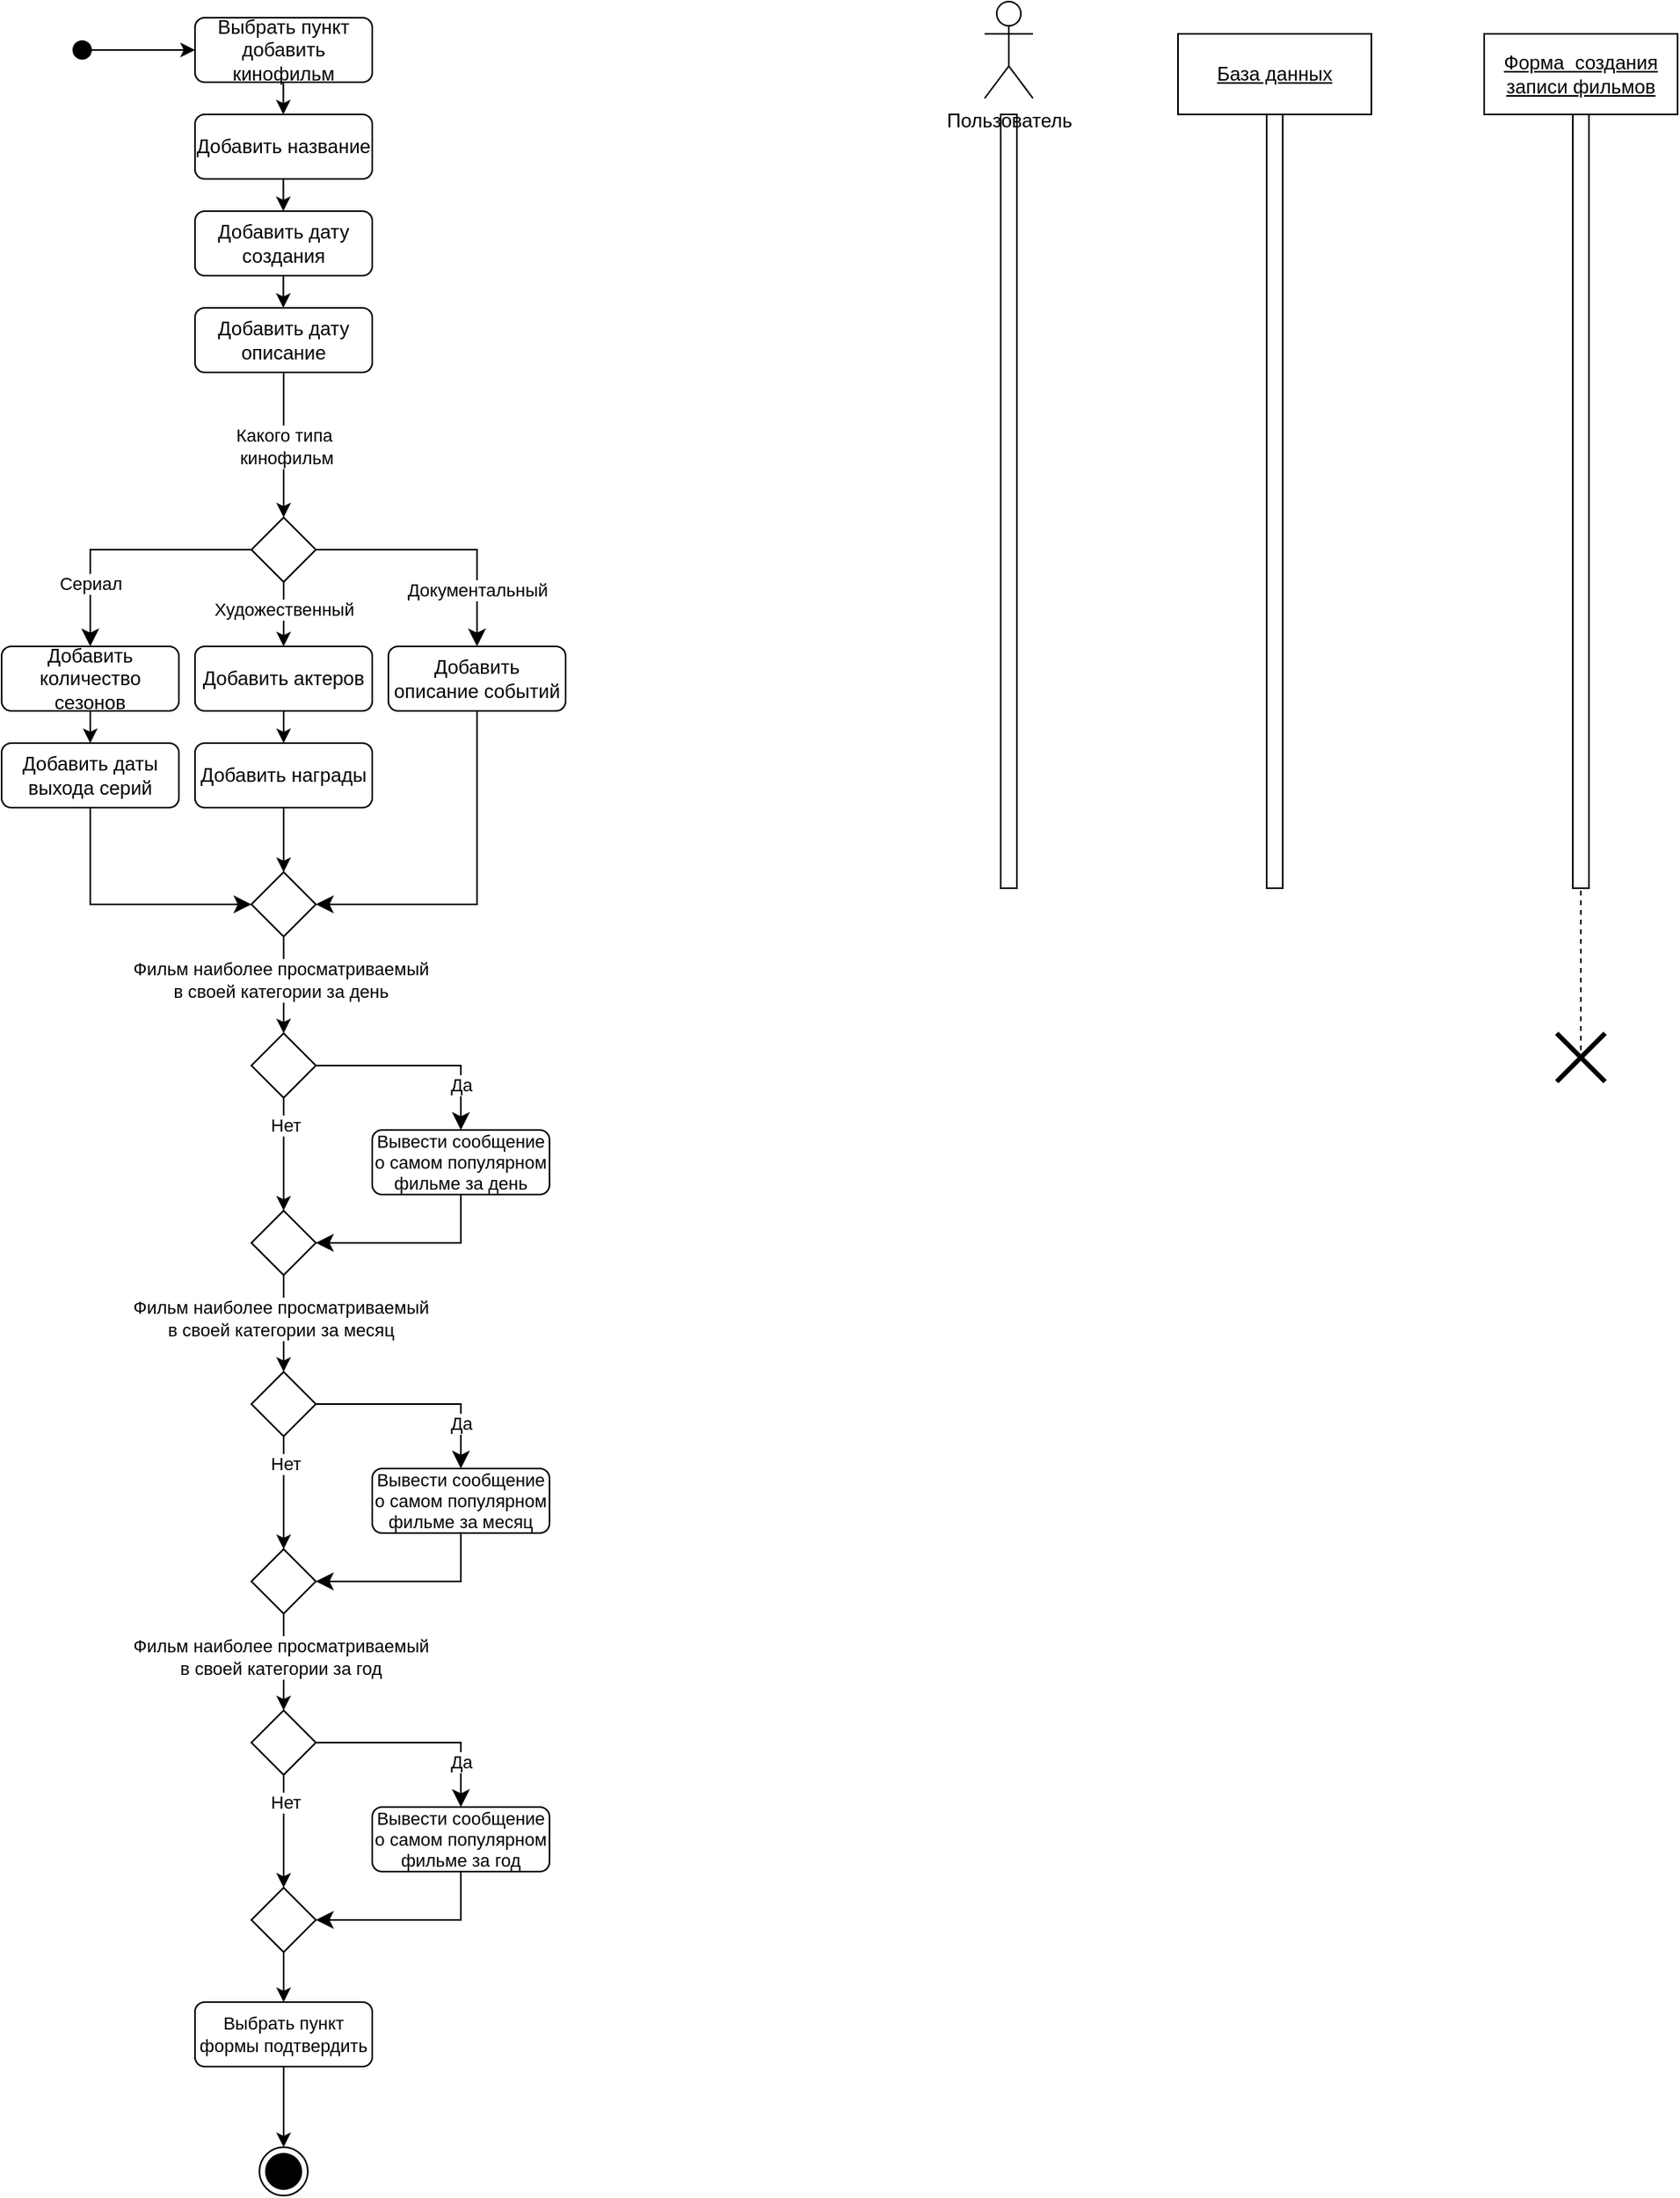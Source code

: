 <mxfile version="22.0.8" type="device" pages="2">
  <diagram name="Страница — 1" id="a9Os_H2Cxvek76ipQKEr">
    <mxGraphModel dx="1687" dy="929" grid="1" gridSize="10" guides="1" tooltips="1" connect="1" arrows="1" fold="1" page="1" pageScale="1" pageWidth="827" pageHeight="1169" math="0" shadow="0">
      <root>
        <mxCell id="0" />
        <mxCell id="1" parent="0" />
        <mxCell id="rHdoyy9JIw3pjANWWtvl-1" value="Выбрать пункт добавить кинофильм" style="rounded=1;whiteSpace=wrap;html=1;" vertex="1" parent="1">
          <mxGeometry x="140" y="10" width="110" height="40" as="geometry" />
        </mxCell>
        <mxCell id="rHdoyy9JIw3pjANWWtvl-2" value="" style="rhombus;whiteSpace=wrap;html=1;" vertex="1" parent="1">
          <mxGeometry x="175" y="320" width="40" height="40" as="geometry" />
        </mxCell>
        <mxCell id="rHdoyy9JIw3pjANWWtvl-3" value="" style="endArrow=classic;html=1;rounded=0;entryX=0.5;entryY=0;entryDx=0;entryDy=0;exitX=0.5;exitY=1;exitDx=0;exitDy=0;" edge="1" parent="1" source="J7ASVX4LQ0dIEM160n3--3" target="rHdoyy9JIw3pjANWWtvl-2">
          <mxGeometry width="50" height="50" relative="1" as="geometry">
            <mxPoint x="195" y="280" as="sourcePoint" />
            <mxPoint x="-5" y="270" as="targetPoint" />
          </mxGeometry>
        </mxCell>
        <mxCell id="rHdoyy9JIw3pjANWWtvl-4" value="Какого типа&lt;br&gt;&amp;nbsp;кинофильм" style="edgeLabel;html=1;align=center;verticalAlign=middle;resizable=0;points=[];" vertex="1" connectable="0" parent="rHdoyy9JIw3pjANWWtvl-3">
          <mxGeometry x="0.011" relative="1" as="geometry">
            <mxPoint as="offset" />
          </mxGeometry>
        </mxCell>
        <mxCell id="rHdoyy9JIw3pjANWWtvl-5" value="Добавить описание событий" style="rounded=1;whiteSpace=wrap;html=1;" vertex="1" parent="1">
          <mxGeometry x="260" y="400" width="110" height="40" as="geometry" />
        </mxCell>
        <mxCell id="rHdoyy9JIw3pjANWWtvl-6" value="Добавить актеров" style="rounded=1;whiteSpace=wrap;html=1;" vertex="1" parent="1">
          <mxGeometry x="140" y="400" width="110" height="40" as="geometry" />
        </mxCell>
        <mxCell id="rHdoyy9JIw3pjANWWtvl-7" value="Добавить количество сезонов" style="rounded=1;whiteSpace=wrap;html=1;" vertex="1" parent="1">
          <mxGeometry x="20" y="400" width="110" height="40" as="geometry" />
        </mxCell>
        <mxCell id="rHdoyy9JIw3pjANWWtvl-8" value="" style="edgeStyle=segmentEdgeStyle;endArrow=classic;html=1;curved=0;rounded=0;endSize=8;startSize=8;exitX=1;exitY=0.5;exitDx=0;exitDy=0;entryX=0.5;entryY=0;entryDx=0;entryDy=0;" edge="1" parent="1" source="rHdoyy9JIw3pjANWWtvl-2" target="rHdoyy9JIw3pjANWWtvl-5">
          <mxGeometry width="50" height="50" relative="1" as="geometry">
            <mxPoint x="215" y="450" as="sourcePoint" />
            <mxPoint x="295" y="540" as="targetPoint" />
          </mxGeometry>
        </mxCell>
        <mxCell id="rHdoyy9JIw3pjANWWtvl-15" value="Документальный" style="edgeLabel;html=1;align=center;verticalAlign=middle;resizable=0;points=[];" vertex="1" connectable="0" parent="rHdoyy9JIw3pjANWWtvl-8">
          <mxGeometry x="0.562" relative="1" as="geometry">
            <mxPoint as="offset" />
          </mxGeometry>
        </mxCell>
        <mxCell id="rHdoyy9JIw3pjANWWtvl-9" value="" style="endArrow=classic;html=1;rounded=0;entryX=0.5;entryY=0;entryDx=0;entryDy=0;exitX=0.5;exitY=1;exitDx=0;exitDy=0;" edge="1" parent="1" source="rHdoyy9JIw3pjANWWtvl-2" target="rHdoyy9JIw3pjANWWtvl-6">
          <mxGeometry width="50" height="50" relative="1" as="geometry">
            <mxPoint x="215" y="450" as="sourcePoint" />
            <mxPoint x="265" y="400" as="targetPoint" />
          </mxGeometry>
        </mxCell>
        <mxCell id="rHdoyy9JIw3pjANWWtvl-13" value="Художественный" style="edgeLabel;html=1;align=center;verticalAlign=middle;resizable=0;points=[];" vertex="1" connectable="0" parent="rHdoyy9JIw3pjANWWtvl-9">
          <mxGeometry x="-0.175" relative="1" as="geometry">
            <mxPoint as="offset" />
          </mxGeometry>
        </mxCell>
        <mxCell id="rHdoyy9JIw3pjANWWtvl-10" value="" style="edgeStyle=segmentEdgeStyle;endArrow=classic;html=1;curved=0;rounded=0;endSize=8;startSize=8;entryX=0.5;entryY=0;entryDx=0;entryDy=0;exitX=0;exitY=0.5;exitDx=0;exitDy=0;" edge="1" parent="1" source="rHdoyy9JIw3pjANWWtvl-2" target="rHdoyy9JIw3pjANWWtvl-7">
          <mxGeometry width="50" height="50" relative="1" as="geometry">
            <mxPoint x="160" y="330" as="sourcePoint" />
            <mxPoint x="85" y="390" as="targetPoint" />
          </mxGeometry>
        </mxCell>
        <mxCell id="rHdoyy9JIw3pjANWWtvl-11" value="Сериал" style="edgeLabel;html=1;align=center;verticalAlign=middle;resizable=0;points=[];" vertex="1" connectable="0" parent="rHdoyy9JIw3pjANWWtvl-10">
          <mxGeometry x="0.506" relative="1" as="geometry">
            <mxPoint as="offset" />
          </mxGeometry>
        </mxCell>
        <mxCell id="rHdoyy9JIw3pjANWWtvl-12" value="Добавить даты выхода серий" style="rounded=1;whiteSpace=wrap;html=1;" vertex="1" parent="1">
          <mxGeometry x="20" y="460" width="110" height="40" as="geometry" />
        </mxCell>
        <mxCell id="rHdoyy9JIw3pjANWWtvl-14" value="Добавить награды" style="rounded=1;whiteSpace=wrap;html=1;" vertex="1" parent="1">
          <mxGeometry x="140" y="460" width="110" height="40" as="geometry" />
        </mxCell>
        <mxCell id="rHdoyy9JIw3pjANWWtvl-16" value="" style="endArrow=classic;html=1;rounded=0;exitX=0.5;exitY=1;exitDx=0;exitDy=0;entryX=0.5;entryY=0;entryDx=0;entryDy=0;" edge="1" parent="1" source="rHdoyy9JIw3pjANWWtvl-7" target="rHdoyy9JIw3pjANWWtvl-12">
          <mxGeometry width="50" height="50" relative="1" as="geometry">
            <mxPoint x="225" y="490" as="sourcePoint" />
            <mxPoint x="275" y="440" as="targetPoint" />
          </mxGeometry>
        </mxCell>
        <mxCell id="rHdoyy9JIw3pjANWWtvl-17" value="" style="endArrow=classic;html=1;rounded=0;entryX=0.5;entryY=0;entryDx=0;entryDy=0;exitX=0.5;exitY=1;exitDx=0;exitDy=0;" edge="1" parent="1" source="rHdoyy9JIw3pjANWWtvl-6" target="rHdoyy9JIw3pjANWWtvl-14">
          <mxGeometry width="50" height="50" relative="1" as="geometry">
            <mxPoint x="225" y="490" as="sourcePoint" />
            <mxPoint x="275" y="440" as="targetPoint" />
          </mxGeometry>
        </mxCell>
        <mxCell id="rHdoyy9JIw3pjANWWtvl-20" value="" style="rhombus;whiteSpace=wrap;html=1;" vertex="1" parent="1">
          <mxGeometry x="175" y="540" width="40" height="40" as="geometry" />
        </mxCell>
        <mxCell id="rHdoyy9JIw3pjANWWtvl-21" value="" style="endArrow=classic;html=1;rounded=0;entryX=0.5;entryY=0;entryDx=0;entryDy=0;exitX=0.5;exitY=1;exitDx=0;exitDy=0;" edge="1" parent="1" source="rHdoyy9JIw3pjANWWtvl-14" target="rHdoyy9JIw3pjANWWtvl-20">
          <mxGeometry width="50" height="50" relative="1" as="geometry">
            <mxPoint x="225" y="490" as="sourcePoint" />
            <mxPoint x="275" y="440" as="targetPoint" />
          </mxGeometry>
        </mxCell>
        <mxCell id="rHdoyy9JIw3pjANWWtvl-22" value="" style="edgeStyle=segmentEdgeStyle;endArrow=classic;html=1;curved=0;rounded=0;endSize=8;startSize=8;entryX=1;entryY=0.5;entryDx=0;entryDy=0;exitX=0.5;exitY=1;exitDx=0;exitDy=0;" edge="1" parent="1" source="rHdoyy9JIw3pjANWWtvl-5" target="rHdoyy9JIw3pjANWWtvl-20">
          <mxGeometry width="50" height="50" relative="1" as="geometry">
            <mxPoint x="315" y="450" as="sourcePoint" />
            <mxPoint x="275" y="440" as="targetPoint" />
            <Array as="points">
              <mxPoint x="315" y="560" />
            </Array>
          </mxGeometry>
        </mxCell>
        <mxCell id="rHdoyy9JIw3pjANWWtvl-23" value="" style="edgeStyle=segmentEdgeStyle;endArrow=classic;html=1;curved=0;rounded=0;endSize=8;startSize=8;exitX=0.5;exitY=1;exitDx=0;exitDy=0;entryX=0;entryY=0.5;entryDx=0;entryDy=0;" edge="1" parent="1" source="rHdoyy9JIw3pjANWWtvl-12" target="rHdoyy9JIw3pjANWWtvl-20">
          <mxGeometry width="50" height="50" relative="1" as="geometry">
            <mxPoint x="75" y="520" as="sourcePoint" />
            <mxPoint x="155" y="640" as="targetPoint" />
            <Array as="points">
              <mxPoint x="75" y="560" />
            </Array>
          </mxGeometry>
        </mxCell>
        <mxCell id="rHdoyy9JIw3pjANWWtvl-24" value="" style="endArrow=classic;html=1;rounded=0;exitX=0.5;exitY=1;exitDx=0;exitDy=0;entryX=0.5;entryY=0;entryDx=0;entryDy=0;" edge="1" parent="1" source="rHdoyy9JIw3pjANWWtvl-20" target="rHdoyy9JIw3pjANWWtvl-25">
          <mxGeometry width="50" height="50" relative="1" as="geometry">
            <mxPoint x="205" y="550" as="sourcePoint" />
            <mxPoint x="195" y="600" as="targetPoint" />
          </mxGeometry>
        </mxCell>
        <mxCell id="rHdoyy9JIw3pjANWWtvl-26" value="Фильм наиболее просматриваемый&lt;br&gt;в своей категории за день" style="edgeLabel;html=1;align=center;verticalAlign=middle;resizable=0;points=[];" vertex="1" connectable="0" parent="rHdoyy9JIw3pjANWWtvl-24">
          <mxGeometry x="-0.1" y="-2" relative="1" as="geometry">
            <mxPoint as="offset" />
          </mxGeometry>
        </mxCell>
        <mxCell id="rHdoyy9JIw3pjANWWtvl-25" value="" style="rhombus;whiteSpace=wrap;html=1;" vertex="1" parent="1">
          <mxGeometry x="175" y="640" width="40" height="40" as="geometry" />
        </mxCell>
        <mxCell id="rHdoyy9JIw3pjANWWtvl-27" value="Вывести сообщение о самом популярном фильме за день" style="rounded=1;whiteSpace=wrap;html=1;fontSize=11;" vertex="1" parent="1">
          <mxGeometry x="250" y="700" width="110" height="40" as="geometry" />
        </mxCell>
        <mxCell id="rHdoyy9JIw3pjANWWtvl-28" value="" style="edgeStyle=segmentEdgeStyle;endArrow=classic;html=1;curved=0;rounded=0;endSize=8;startSize=8;exitX=1;exitY=0.5;exitDx=0;exitDy=0;entryX=0.5;entryY=0;entryDx=0;entryDy=0;" edge="1" parent="1" source="rHdoyy9JIw3pjANWWtvl-25" target="rHdoyy9JIw3pjANWWtvl-27">
          <mxGeometry width="50" height="50" relative="1" as="geometry">
            <mxPoint x="315" y="650" as="sourcePoint" />
            <mxPoint x="415" y="710" as="targetPoint" />
          </mxGeometry>
        </mxCell>
        <mxCell id="rHdoyy9JIw3pjANWWtvl-29" value="Да" style="edgeLabel;html=1;align=center;verticalAlign=middle;resizable=0;points=[];" vertex="1" connectable="0" parent="rHdoyy9JIw3pjANWWtvl-28">
          <mxGeometry x="0.562" relative="1" as="geometry">
            <mxPoint as="offset" />
          </mxGeometry>
        </mxCell>
        <mxCell id="rHdoyy9JIw3pjANWWtvl-30" value="" style="rhombus;whiteSpace=wrap;html=1;" vertex="1" parent="1">
          <mxGeometry x="175" y="750" width="40" height="40" as="geometry" />
        </mxCell>
        <mxCell id="rHdoyy9JIw3pjANWWtvl-31" value="" style="endArrow=classic;html=1;rounded=0;entryX=0.5;entryY=0;entryDx=0;entryDy=0;exitX=0.5;exitY=1;exitDx=0;exitDy=0;" edge="1" parent="1" source="rHdoyy9JIw3pjANWWtvl-25" target="rHdoyy9JIw3pjANWWtvl-30">
          <mxGeometry width="50" height="50" relative="1" as="geometry">
            <mxPoint x="225" y="700" as="sourcePoint" />
            <mxPoint x="275" y="650" as="targetPoint" />
          </mxGeometry>
        </mxCell>
        <mxCell id="rHdoyy9JIw3pjANWWtvl-32" value="Нет" style="edgeLabel;html=1;align=center;verticalAlign=middle;resizable=0;points=[];" vertex="1" connectable="0" parent="rHdoyy9JIw3pjANWWtvl-31">
          <mxGeometry x="-0.514" y="1" relative="1" as="geometry">
            <mxPoint as="offset" />
          </mxGeometry>
        </mxCell>
        <mxCell id="rHdoyy9JIw3pjANWWtvl-33" value="" style="edgeStyle=segmentEdgeStyle;endArrow=classic;html=1;curved=0;rounded=0;endSize=8;startSize=8;entryX=1;entryY=0.5;entryDx=0;entryDy=0;exitX=0.5;exitY=1;exitDx=0;exitDy=0;" edge="1" parent="1" source="rHdoyy9JIw3pjANWWtvl-27" target="rHdoyy9JIw3pjANWWtvl-30">
          <mxGeometry width="50" height="50" relative="1" as="geometry">
            <mxPoint x="395" y="649.96" as="sourcePoint" />
            <mxPoint x="295" y="769.96" as="targetPoint" />
            <Array as="points">
              <mxPoint x="305" y="770" />
              <mxPoint x="230" y="770" />
            </Array>
          </mxGeometry>
        </mxCell>
        <mxCell id="rHdoyy9JIw3pjANWWtvl-34" value="" style="shape=waypoint;sketch=0;fillStyle=solid;size=6;pointerEvents=1;points=[];fillColor=none;resizable=0;rotatable=0;perimeter=centerPerimeter;snapToPoint=1;spacing=2;strokeWidth=4;" vertex="1" parent="1">
          <mxGeometry x="60" y="20" width="20" height="20" as="geometry" />
        </mxCell>
        <mxCell id="rHdoyy9JIw3pjANWWtvl-35" value="" style="endArrow=classic;html=1;rounded=0;entryX=0;entryY=0.5;entryDx=0;entryDy=0;" edge="1" parent="1" source="rHdoyy9JIw3pjANWWtvl-34" target="rHdoyy9JIw3pjANWWtvl-1">
          <mxGeometry width="50" height="50" relative="1" as="geometry">
            <mxPoint x="270.39" y="50.12" as="sourcePoint" />
            <mxPoint x="270.39" y="109.12" as="targetPoint" />
          </mxGeometry>
        </mxCell>
        <mxCell id="rHdoyy9JIw3pjANWWtvl-37" value="" style="ellipse;html=1;shape=endState;fillColor=#000000;strokeColor=#000000;" vertex="1" parent="1">
          <mxGeometry x="180" y="1331" width="30" height="30" as="geometry" />
        </mxCell>
        <mxCell id="rHdoyy9JIw3pjANWWtvl-38" value="" style="endArrow=classic;html=1;rounded=0;entryX=0.5;entryY=0;entryDx=0;entryDy=0;exitX=0.5;exitY=1;exitDx=0;exitDy=0;" edge="1" parent="1" source="3E1k5IjLdsD5JG_nvnl--1" target="rHdoyy9JIw3pjANWWtvl-37">
          <mxGeometry width="50" height="50" relative="1" as="geometry">
            <mxPoint x="195" y="1311" as="sourcePoint" />
            <mxPoint x="145" y="1441" as="targetPoint" />
          </mxGeometry>
        </mxCell>
        <mxCell id="J7ASVX4LQ0dIEM160n3--1" value="Добавить дату создания" style="rounded=1;whiteSpace=wrap;html=1;" vertex="1" parent="1">
          <mxGeometry x="140" y="130" width="110" height="40" as="geometry" />
        </mxCell>
        <mxCell id="J7ASVX4LQ0dIEM160n3--2" value="Добавить название" style="rounded=1;whiteSpace=wrap;html=1;" vertex="1" parent="1">
          <mxGeometry x="140" y="70" width="110" height="40" as="geometry" />
        </mxCell>
        <mxCell id="J7ASVX4LQ0dIEM160n3--3" value="Добавить дату описание" style="rounded=1;whiteSpace=wrap;html=1;" vertex="1" parent="1">
          <mxGeometry x="140" y="190" width="110" height="40" as="geometry" />
        </mxCell>
        <mxCell id="J7ASVX4LQ0dIEM160n3--4" value="" style="endArrow=classic;html=1;rounded=0;entryX=0.5;entryY=0;entryDx=0;entryDy=0;exitX=0.5;exitY=1;exitDx=0;exitDy=0;" edge="1" parent="1">
          <mxGeometry width="50" height="50" relative="1" as="geometry">
            <mxPoint x="194.81" y="110" as="sourcePoint" />
            <mxPoint x="194.81" y="130" as="targetPoint" />
          </mxGeometry>
        </mxCell>
        <mxCell id="J7ASVX4LQ0dIEM160n3--6" value="" style="endArrow=classic;html=1;rounded=0;entryX=0.5;entryY=0;entryDx=0;entryDy=0;exitX=0.5;exitY=1;exitDx=0;exitDy=0;" edge="1" parent="1">
          <mxGeometry width="50" height="50" relative="1" as="geometry">
            <mxPoint x="194.81" y="50" as="sourcePoint" />
            <mxPoint x="194.81" y="70" as="targetPoint" />
          </mxGeometry>
        </mxCell>
        <mxCell id="J7ASVX4LQ0dIEM160n3--7" value="" style="endArrow=classic;html=1;rounded=0;entryX=0.5;entryY=0;entryDx=0;entryDy=0;exitX=0.5;exitY=1;exitDx=0;exitDy=0;" edge="1" parent="1">
          <mxGeometry width="50" height="50" relative="1" as="geometry">
            <mxPoint x="194.81" y="170" as="sourcePoint" />
            <mxPoint x="194.81" y="190" as="targetPoint" />
          </mxGeometry>
        </mxCell>
        <mxCell id="Phg0sfEksBGSR-wfqR97-6" value="" style="endArrow=classic;html=1;rounded=0;exitX=0.5;exitY=1;exitDx=0;exitDy=0;entryX=0.5;entryY=0;entryDx=0;entryDy=0;" edge="1" target="Phg0sfEksBGSR-wfqR97-8" parent="1">
          <mxGeometry width="50" height="50" relative="1" as="geometry">
            <mxPoint x="195" y="790" as="sourcePoint" />
            <mxPoint x="195" y="810" as="targetPoint" />
          </mxGeometry>
        </mxCell>
        <mxCell id="Phg0sfEksBGSR-wfqR97-7" value="Фильм наиболее просматриваемый&lt;br&gt;в своей категории за месяц" style="edgeLabel;html=1;align=center;verticalAlign=middle;resizable=0;points=[];" vertex="1" connectable="0" parent="Phg0sfEksBGSR-wfqR97-6">
          <mxGeometry x="-0.1" y="-2" relative="1" as="geometry">
            <mxPoint as="offset" />
          </mxGeometry>
        </mxCell>
        <mxCell id="Phg0sfEksBGSR-wfqR97-8" value="" style="rhombus;whiteSpace=wrap;html=1;" vertex="1" parent="1">
          <mxGeometry x="175" y="850" width="40" height="40" as="geometry" />
        </mxCell>
        <mxCell id="Phg0sfEksBGSR-wfqR97-9" value="Вывести сообщение о самом популярном фильме за месяц" style="rounded=1;whiteSpace=wrap;html=1;fontSize=11;" vertex="1" parent="1">
          <mxGeometry x="250" y="910" width="110" height="40" as="geometry" />
        </mxCell>
        <mxCell id="Phg0sfEksBGSR-wfqR97-10" value="" style="edgeStyle=segmentEdgeStyle;endArrow=classic;html=1;curved=0;rounded=0;endSize=8;startSize=8;exitX=1;exitY=0.5;exitDx=0;exitDy=0;entryX=0.5;entryY=0;entryDx=0;entryDy=0;" edge="1" source="Phg0sfEksBGSR-wfqR97-8" target="Phg0sfEksBGSR-wfqR97-9" parent="1">
          <mxGeometry width="50" height="50" relative="1" as="geometry">
            <mxPoint x="315" y="860" as="sourcePoint" />
            <mxPoint x="415" y="920" as="targetPoint" />
          </mxGeometry>
        </mxCell>
        <mxCell id="Phg0sfEksBGSR-wfqR97-11" value="Да" style="edgeLabel;html=1;align=center;verticalAlign=middle;resizable=0;points=[];" vertex="1" connectable="0" parent="Phg0sfEksBGSR-wfqR97-10">
          <mxGeometry x="0.562" relative="1" as="geometry">
            <mxPoint as="offset" />
          </mxGeometry>
        </mxCell>
        <mxCell id="Phg0sfEksBGSR-wfqR97-12" value="" style="rhombus;whiteSpace=wrap;html=1;" vertex="1" parent="1">
          <mxGeometry x="175" y="960" width="40" height="40" as="geometry" />
        </mxCell>
        <mxCell id="Phg0sfEksBGSR-wfqR97-13" value="" style="endArrow=classic;html=1;rounded=0;entryX=0.5;entryY=0;entryDx=0;entryDy=0;exitX=0.5;exitY=1;exitDx=0;exitDy=0;" edge="1" source="Phg0sfEksBGSR-wfqR97-8" target="Phg0sfEksBGSR-wfqR97-12" parent="1">
          <mxGeometry width="50" height="50" relative="1" as="geometry">
            <mxPoint x="225" y="910" as="sourcePoint" />
            <mxPoint x="275" y="860" as="targetPoint" />
          </mxGeometry>
        </mxCell>
        <mxCell id="Phg0sfEksBGSR-wfqR97-14" value="Нет" style="edgeLabel;html=1;align=center;verticalAlign=middle;resizable=0;points=[];" vertex="1" connectable="0" parent="Phg0sfEksBGSR-wfqR97-13">
          <mxGeometry x="-0.514" y="1" relative="1" as="geometry">
            <mxPoint as="offset" />
          </mxGeometry>
        </mxCell>
        <mxCell id="Phg0sfEksBGSR-wfqR97-15" value="" style="edgeStyle=segmentEdgeStyle;endArrow=classic;html=1;curved=0;rounded=0;endSize=8;startSize=8;entryX=1;entryY=0.5;entryDx=0;entryDy=0;exitX=0.5;exitY=1;exitDx=0;exitDy=0;" edge="1" source="Phg0sfEksBGSR-wfqR97-9" target="Phg0sfEksBGSR-wfqR97-12" parent="1">
          <mxGeometry width="50" height="50" relative="1" as="geometry">
            <mxPoint x="395" y="859.96" as="sourcePoint" />
            <mxPoint x="295" y="979.96" as="targetPoint" />
            <Array as="points">
              <mxPoint x="305" y="980" />
              <mxPoint x="230" y="980" />
            </Array>
          </mxGeometry>
        </mxCell>
        <mxCell id="Phg0sfEksBGSR-wfqR97-16" value="" style="endArrow=classic;html=1;rounded=0;exitX=0.5;exitY=1;exitDx=0;exitDy=0;entryX=0.5;entryY=0;entryDx=0;entryDy=0;" edge="1" target="Phg0sfEksBGSR-wfqR97-18" parent="1">
          <mxGeometry width="50" height="50" relative="1" as="geometry">
            <mxPoint x="195" y="1000" as="sourcePoint" />
            <mxPoint x="195" y="1020" as="targetPoint" />
          </mxGeometry>
        </mxCell>
        <mxCell id="Phg0sfEksBGSR-wfqR97-17" value="Фильм наиболее просматриваемый&lt;br&gt;в своей категории за год" style="edgeLabel;html=1;align=center;verticalAlign=middle;resizable=0;points=[];" vertex="1" connectable="0" parent="Phg0sfEksBGSR-wfqR97-16">
          <mxGeometry x="-0.1" y="-2" relative="1" as="geometry">
            <mxPoint as="offset" />
          </mxGeometry>
        </mxCell>
        <mxCell id="Phg0sfEksBGSR-wfqR97-18" value="" style="rhombus;whiteSpace=wrap;html=1;" vertex="1" parent="1">
          <mxGeometry x="175" y="1060" width="40" height="40" as="geometry" />
        </mxCell>
        <mxCell id="Phg0sfEksBGSR-wfqR97-19" value="Вывести сообщение о самом популярном фильме за год" style="rounded=1;whiteSpace=wrap;html=1;fontSize=11;" vertex="1" parent="1">
          <mxGeometry x="250" y="1120" width="110" height="40" as="geometry" />
        </mxCell>
        <mxCell id="Phg0sfEksBGSR-wfqR97-20" value="" style="edgeStyle=segmentEdgeStyle;endArrow=classic;html=1;curved=0;rounded=0;endSize=8;startSize=8;exitX=1;exitY=0.5;exitDx=0;exitDy=0;entryX=0.5;entryY=0;entryDx=0;entryDy=0;" edge="1" source="Phg0sfEksBGSR-wfqR97-18" target="Phg0sfEksBGSR-wfqR97-19" parent="1">
          <mxGeometry width="50" height="50" relative="1" as="geometry">
            <mxPoint x="315" y="1070" as="sourcePoint" />
            <mxPoint x="415" y="1130" as="targetPoint" />
          </mxGeometry>
        </mxCell>
        <mxCell id="Phg0sfEksBGSR-wfqR97-21" value="Да" style="edgeLabel;html=1;align=center;verticalAlign=middle;resizable=0;points=[];" vertex="1" connectable="0" parent="Phg0sfEksBGSR-wfqR97-20">
          <mxGeometry x="0.562" relative="1" as="geometry">
            <mxPoint as="offset" />
          </mxGeometry>
        </mxCell>
        <mxCell id="Phg0sfEksBGSR-wfqR97-22" value="" style="rhombus;whiteSpace=wrap;html=1;" vertex="1" parent="1">
          <mxGeometry x="175" y="1170" width="40" height="40" as="geometry" />
        </mxCell>
        <mxCell id="Phg0sfEksBGSR-wfqR97-23" value="" style="endArrow=classic;html=1;rounded=0;entryX=0.5;entryY=0;entryDx=0;entryDy=0;exitX=0.5;exitY=1;exitDx=0;exitDy=0;" edge="1" source="Phg0sfEksBGSR-wfqR97-18" target="Phg0sfEksBGSR-wfqR97-22" parent="1">
          <mxGeometry width="50" height="50" relative="1" as="geometry">
            <mxPoint x="225" y="1120" as="sourcePoint" />
            <mxPoint x="275" y="1070" as="targetPoint" />
          </mxGeometry>
        </mxCell>
        <mxCell id="Phg0sfEksBGSR-wfqR97-24" value="Нет" style="edgeLabel;html=1;align=center;verticalAlign=middle;resizable=0;points=[];" vertex="1" connectable="0" parent="Phg0sfEksBGSR-wfqR97-23">
          <mxGeometry x="-0.514" y="1" relative="1" as="geometry">
            <mxPoint as="offset" />
          </mxGeometry>
        </mxCell>
        <mxCell id="Phg0sfEksBGSR-wfqR97-25" value="" style="edgeStyle=segmentEdgeStyle;endArrow=classic;html=1;curved=0;rounded=0;endSize=8;startSize=8;entryX=1;entryY=0.5;entryDx=0;entryDy=0;exitX=0.5;exitY=1;exitDx=0;exitDy=0;" edge="1" source="Phg0sfEksBGSR-wfqR97-19" target="Phg0sfEksBGSR-wfqR97-22" parent="1">
          <mxGeometry width="50" height="50" relative="1" as="geometry">
            <mxPoint x="395" y="1069.96" as="sourcePoint" />
            <mxPoint x="295" y="1189.96" as="targetPoint" />
            <Array as="points">
              <mxPoint x="305" y="1190" />
              <mxPoint x="230" y="1190" />
            </Array>
          </mxGeometry>
        </mxCell>
        <mxCell id="3E1k5IjLdsD5JG_nvnl--1" value="Выбрать пункт формы подтвердить" style="rounded=1;whiteSpace=wrap;html=1;fontSize=11;" vertex="1" parent="1">
          <mxGeometry x="140" y="1241" width="110" height="40" as="geometry" />
        </mxCell>
        <mxCell id="3E1k5IjLdsD5JG_nvnl--2" value="" style="endArrow=classic;html=1;rounded=0;entryX=0.5;entryY=0;entryDx=0;entryDy=0;exitX=0.5;exitY=1;exitDx=0;exitDy=0;" edge="1" parent="1" source="Phg0sfEksBGSR-wfqR97-22" target="3E1k5IjLdsD5JG_nvnl--1">
          <mxGeometry width="50" height="50" relative="1" as="geometry">
            <mxPoint x="304.68" y="1240" as="sourcePoint" />
            <mxPoint x="304.68" y="1290" as="targetPoint" />
          </mxGeometry>
        </mxCell>
        <mxCell id="-vRt5Or46PGc0nnXWkZ1-1" value="Форма &amp;nbsp;создания записи фильмов" style="rounded=0;whiteSpace=wrap;html=1;fontStyle=4" vertex="1" parent="1">
          <mxGeometry x="940" y="20" width="120" height="50" as="geometry" />
        </mxCell>
        <mxCell id="-vRt5Or46PGc0nnXWkZ1-2" value="База данных" style="rounded=0;whiteSpace=wrap;html=1;fontStyle=4" vertex="1" parent="1">
          <mxGeometry x="750" y="20" width="120" height="50" as="geometry" />
        </mxCell>
        <mxCell id="-vRt5Or46PGc0nnXWkZ1-3" value="" style="rounded=0;whiteSpace=wrap;html=1;" vertex="1" parent="1">
          <mxGeometry x="805" y="70" width="10" height="480" as="geometry" />
        </mxCell>
        <mxCell id="-vRt5Or46PGc0nnXWkZ1-5" value="" style="rounded=0;whiteSpace=wrap;html=1;" vertex="1" parent="1">
          <mxGeometry x="995" y="70" width="10" height="480" as="geometry" />
        </mxCell>
        <mxCell id="-vRt5Or46PGc0nnXWkZ1-6" value="" style="rounded=0;whiteSpace=wrap;html=1;" vertex="1" parent="1">
          <mxGeometry x="640" y="70" width="10" height="480" as="geometry" />
        </mxCell>
        <mxCell id="iHaZbKc7THjHE40Dw3JF-1" value="Пользователь" style="shape=umlActor;verticalLabelPosition=bottom;verticalAlign=top;html=1;outlineConnect=0;" vertex="1" parent="1">
          <mxGeometry x="630" width="30" height="60" as="geometry" />
        </mxCell>
        <mxCell id="IlEgU3JS_Ey3LObcql07-1" value="" style="shape=umlDestroy;whiteSpace=wrap;html=1;strokeWidth=3;targetShapes=umlLifeline;" vertex="1" parent="1">
          <mxGeometry x="985" y="640" width="30" height="30" as="geometry" />
        </mxCell>
        <mxCell id="IlEgU3JS_Ey3LObcql07-2" value="" style="endArrow=none;html=1;rounded=0;exitX=0.5;exitY=0.348;exitDx=0;exitDy=0;exitPerimeter=0;dashed=1;" edge="1" parent="1" source="IlEgU3JS_Ey3LObcql07-1">
          <mxGeometry width="50" height="50" relative="1" as="geometry">
            <mxPoint x="950" y="640" as="sourcePoint" />
            <mxPoint x="1000" y="550" as="targetPoint" />
          </mxGeometry>
        </mxCell>
      </root>
    </mxGraphModel>
  </diagram>
  <diagram id="p7PmW4gN_2biacHV9jD4" name="Страница — 2">
    <mxGraphModel dx="2206" dy="1215" grid="1" gridSize="10" guides="1" tooltips="1" connect="1" arrows="1" fold="1" page="1" pageScale="1" pageWidth="827" pageHeight="1169" math="0" shadow="0">
      <root>
        <mxCell id="0" />
        <mxCell id="1" parent="0" />
        <mxCell id="jzVs_Z0IL-JjauZ-rrfy-1" value="" style="rounded=0;whiteSpace=wrap;html=1;" vertex="1" parent="1">
          <mxGeometry x="930" y="350" width="20" height="1130" as="geometry" />
        </mxCell>
        <mxCell id="jzVs_Z0IL-JjauZ-rrfy-2" value="" style="rounded=0;whiteSpace=wrap;html=1;" vertex="1" parent="1">
          <mxGeometry x="3830" y="1720" width="2200" height="740" as="geometry" />
        </mxCell>
        <mxCell id="jzVs_Z0IL-JjauZ-rrfy-3" value="" style="rounded=0;whiteSpace=wrap;html=1;" vertex="1" parent="1">
          <mxGeometry x="3880" y="1905" width="2080" height="480" as="geometry" />
        </mxCell>
        <mxCell id="jzVs_Z0IL-JjauZ-rrfy-4" value="" style="rounded=0;whiteSpace=wrap;html=1;" vertex="1" parent="1">
          <mxGeometry x="5170" y="1980" width="720" height="320" as="geometry" />
        </mxCell>
        <mxCell id="jzVs_Z0IL-JjauZ-rrfy-5" value="&amp;lt;&amp;lt;executing environment&amp;gt;&amp;gt;&lt;br&gt;Ubuntu Server 23.03" style="text;html=1;strokeColor=none;fillColor=none;align=center;verticalAlign=middle;whiteSpace=wrap;rounded=0;" vertex="1" parent="1">
          <mxGeometry x="5221.732" y="2000" width="618.265" height="30" as="geometry" />
        </mxCell>
        <mxCell id="jzVs_Z0IL-JjauZ-rrfy-6" value="" style="edgeStyle=orthogonalEdgeStyle;rounded=0;orthogonalLoop=1;jettySize=auto;html=1;" edge="1" parent="1" source="jzVs_Z0IL-JjauZ-rrfy-7" target="jzVs_Z0IL-JjauZ-rrfy-35">
          <mxGeometry relative="1" as="geometry" />
        </mxCell>
        <mxCell id="jzVs_Z0IL-JjauZ-rrfy-7" value="Выбрать пункт меню &quot;Добавить новую запись&quot;" style="rounded=1;whiteSpace=wrap;html=1;" vertex="1" parent="1">
          <mxGeometry x="2880" y="1040" width="150" height="80" as="geometry" />
        </mxCell>
        <mxCell id="jzVs_Z0IL-JjauZ-rrfy-8" style="edgeStyle=orthogonalEdgeStyle;rounded=0;orthogonalLoop=1;jettySize=auto;html=1;entryX=0.5;entryY=0;entryDx=0;entryDy=0;" edge="1" parent="1" source="jzVs_Z0IL-JjauZ-rrfy-9" target="jzVs_Z0IL-JjauZ-rrfy-7">
          <mxGeometry relative="1" as="geometry" />
        </mxCell>
        <mxCell id="jzVs_Z0IL-JjauZ-rrfy-9" value="" style="ellipse;whiteSpace=wrap;html=1;aspect=fixed;fillColor=#FFFFFF;fillStyle=solid;" vertex="1" parent="1">
          <mxGeometry x="2945" y="980" width="20" height="20" as="geometry" />
        </mxCell>
        <mxCell id="jzVs_Z0IL-JjauZ-rrfy-10" value="" style="group" vertex="1" connectable="0" parent="1">
          <mxGeometry x="2960" y="2600" width="20" height="20" as="geometry" />
        </mxCell>
        <mxCell id="jzVs_Z0IL-JjauZ-rrfy-11" value="" style="ellipse;whiteSpace=wrap;html=1;aspect=fixed;fillColor=#FFFFFF;fillStyle=solid;" vertex="1" parent="jzVs_Z0IL-JjauZ-rrfy-10">
          <mxGeometry width="20" height="20" as="geometry" />
        </mxCell>
        <mxCell id="jzVs_Z0IL-JjauZ-rrfy-12" value="" style="ellipse;whiteSpace=wrap;html=1;aspect=fixed;fillColor=#FFFFFF;fillStyle=solid;" vertex="1" parent="jzVs_Z0IL-JjauZ-rrfy-10">
          <mxGeometry x="5" y="5" width="10" height="10" as="geometry" />
        </mxCell>
        <mxCell id="jzVs_Z0IL-JjauZ-rrfy-13" style="edgeStyle=orthogonalEdgeStyle;rounded=0;orthogonalLoop=1;jettySize=auto;html=1;entryX=0.5;entryY=0;entryDx=0;entryDy=0;" edge="1" parent="1" source="jzVs_Z0IL-JjauZ-rrfy-212" target="jzVs_Z0IL-JjauZ-rrfy-21">
          <mxGeometry relative="1" as="geometry" />
        </mxCell>
        <mxCell id="jzVs_Z0IL-JjauZ-rrfy-14" value="Сериал" style="edgeLabel;html=1;align=center;verticalAlign=middle;resizable=0;points=[];" vertex="1" connectable="0" parent="jzVs_Z0IL-JjauZ-rrfy-13">
          <mxGeometry x="-0.22" y="1" relative="1" as="geometry">
            <mxPoint x="-7" y="64" as="offset" />
          </mxGeometry>
        </mxCell>
        <mxCell id="jzVs_Z0IL-JjauZ-rrfy-15" style="edgeStyle=orthogonalEdgeStyle;rounded=0;orthogonalLoop=1;jettySize=auto;html=1;entryX=0.5;entryY=0;entryDx=0;entryDy=0;" edge="1" parent="1" source="jzVs_Z0IL-JjauZ-rrfy-212" target="jzVs_Z0IL-JjauZ-rrfy-27">
          <mxGeometry relative="1" as="geometry" />
        </mxCell>
        <mxCell id="jzVs_Z0IL-JjauZ-rrfy-16" value="Художественный &lt;br&gt;фильм" style="edgeLabel;html=1;align=center;verticalAlign=middle;resizable=0;points=[];" vertex="1" connectable="0" parent="jzVs_Z0IL-JjauZ-rrfy-15">
          <mxGeometry x="-0.04" relative="1" as="geometry">
            <mxPoint as="offset" />
          </mxGeometry>
        </mxCell>
        <mxCell id="jzVs_Z0IL-JjauZ-rrfy-17" style="edgeStyle=orthogonalEdgeStyle;rounded=0;orthogonalLoop=1;jettySize=auto;html=1;entryX=0.5;entryY=0;entryDx=0;entryDy=0;" edge="1" parent="1" source="jzVs_Z0IL-JjauZ-rrfy-212" target="jzVs_Z0IL-JjauZ-rrfy-24">
          <mxGeometry relative="1" as="geometry" />
        </mxCell>
        <mxCell id="jzVs_Z0IL-JjauZ-rrfy-18" value="Документальный &lt;br&gt;фильм" style="edgeLabel;html=1;align=center;verticalAlign=middle;resizable=0;points=[];" vertex="1" connectable="0" parent="jzVs_Z0IL-JjauZ-rrfy-17">
          <mxGeometry x="-0.222" y="3" relative="1" as="geometry">
            <mxPoint x="7" y="78" as="offset" />
          </mxGeometry>
        </mxCell>
        <mxCell id="jzVs_Z0IL-JjauZ-rrfy-19" style="edgeStyle=orthogonalEdgeStyle;rounded=0;orthogonalLoop=1;jettySize=auto;html=1;entryX=0.5;entryY=0;entryDx=0;entryDy=0;" edge="1" parent="1" source="jzVs_Z0IL-JjauZ-rrfy-21" target="jzVs_Z0IL-JjauZ-rrfy-39">
          <mxGeometry relative="1" as="geometry" />
        </mxCell>
        <mxCell id="jzVs_Z0IL-JjauZ-rrfy-20" style="edgeStyle=orthogonalEdgeStyle;rounded=0;orthogonalLoop=1;jettySize=auto;html=1;entryX=0.5;entryY=0;entryDx=0;entryDy=0;" edge="1" parent="1" source="jzVs_Z0IL-JjauZ-rrfy-21" target="jzVs_Z0IL-JjauZ-rrfy-37">
          <mxGeometry relative="1" as="geometry" />
        </mxCell>
        <mxCell id="jzVs_Z0IL-JjauZ-rrfy-21" value="" style="rounded=0;whiteSpace=wrap;html=1;fillColor=#000000;" vertex="1" parent="1">
          <mxGeometry x="2790" y="1520" width="80" height="20" as="geometry" />
        </mxCell>
        <mxCell id="jzVs_Z0IL-JjauZ-rrfy-22" style="edgeStyle=orthogonalEdgeStyle;rounded=0;orthogonalLoop=1;jettySize=auto;html=1;entryX=0.5;entryY=0;entryDx=0;entryDy=0;" edge="1" parent="1" source="jzVs_Z0IL-JjauZ-rrfy-24" target="jzVs_Z0IL-JjauZ-rrfy-44">
          <mxGeometry relative="1" as="geometry" />
        </mxCell>
        <mxCell id="jzVs_Z0IL-JjauZ-rrfy-23" style="edgeStyle=orthogonalEdgeStyle;rounded=0;orthogonalLoop=1;jettySize=auto;html=1;entryX=0.5;entryY=0;entryDx=0;entryDy=0;" edge="1" parent="1" source="jzVs_Z0IL-JjauZ-rrfy-24" target="jzVs_Z0IL-JjauZ-rrfy-45">
          <mxGeometry relative="1" as="geometry" />
        </mxCell>
        <mxCell id="jzVs_Z0IL-JjauZ-rrfy-24" value="" style="rounded=0;whiteSpace=wrap;html=1;fillColor=#000000;" vertex="1" parent="1">
          <mxGeometry x="3030" y="1520" width="80" height="20" as="geometry" />
        </mxCell>
        <mxCell id="jzVs_Z0IL-JjauZ-rrfy-25" style="edgeStyle=orthogonalEdgeStyle;rounded=0;orthogonalLoop=1;jettySize=auto;html=1;entryX=0.5;entryY=0;entryDx=0;entryDy=0;" edge="1" parent="1" source="jzVs_Z0IL-JjauZ-rrfy-27" target="jzVs_Z0IL-JjauZ-rrfy-41">
          <mxGeometry relative="1" as="geometry">
            <Array as="points">
              <mxPoint x="3010" y="1530" />
              <mxPoint x="3010" y="1660" />
              <mxPoint x="2930" y="1660" />
            </Array>
          </mxGeometry>
        </mxCell>
        <mxCell id="jzVs_Z0IL-JjauZ-rrfy-26" style="edgeStyle=orthogonalEdgeStyle;rounded=0;orthogonalLoop=1;jettySize=auto;html=1;entryX=1;entryY=0.5;entryDx=0;entryDy=0;" edge="1" parent="1" source="jzVs_Z0IL-JjauZ-rrfy-27" target="jzVs_Z0IL-JjauZ-rrfy-47">
          <mxGeometry relative="1" as="geometry">
            <Array as="points">
              <mxPoint x="3010" y="1530" />
              <mxPoint x="3010" y="1840" />
            </Array>
          </mxGeometry>
        </mxCell>
        <mxCell id="jzVs_Z0IL-JjauZ-rrfy-27" value="" style="rounded=0;whiteSpace=wrap;html=1;fillColor=#000000;" vertex="1" parent="1">
          <mxGeometry x="2910" y="1520" width="80" height="20" as="geometry" />
        </mxCell>
        <mxCell id="jzVs_Z0IL-JjauZ-rrfy-28" style="edgeStyle=orthogonalEdgeStyle;rounded=0;orthogonalLoop=1;jettySize=auto;html=1;entryX=0.5;entryY=0;entryDx=0;entryDy=0;" edge="1" parent="1" source="jzVs_Z0IL-JjauZ-rrfy-29" target="jzVs_Z0IL-JjauZ-rrfy-211">
          <mxGeometry relative="1" as="geometry" />
        </mxCell>
        <mxCell id="jzVs_Z0IL-JjauZ-rrfy-29" value="Ввести название" style="rounded=1;whiteSpace=wrap;html=1;" vertex="1" parent="1">
          <mxGeometry x="2870" y="1210" width="160" height="30" as="geometry" />
        </mxCell>
        <mxCell id="jzVs_Z0IL-JjauZ-rrfy-30" value="Ввести дату создания" style="rounded=1;whiteSpace=wrap;html=1;" vertex="1" parent="1">
          <mxGeometry x="2670" y="1210" width="160" height="30" as="geometry" />
        </mxCell>
        <mxCell id="jzVs_Z0IL-JjauZ-rrfy-31" value="Ввести описание" style="rounded=1;whiteSpace=wrap;html=1;" vertex="1" parent="1">
          <mxGeometry x="3070" y="1210" width="160" height="30" as="geometry" />
        </mxCell>
        <mxCell id="jzVs_Z0IL-JjauZ-rrfy-32" style="edgeStyle=orthogonalEdgeStyle;rounded=0;orthogonalLoop=1;jettySize=auto;html=1;entryX=0.5;entryY=0;entryDx=0;entryDy=0;exitX=0.079;exitY=0.986;exitDx=0;exitDy=0;exitPerimeter=0;" edge="1" parent="1" source="jzVs_Z0IL-JjauZ-rrfy-35" target="jzVs_Z0IL-JjauZ-rrfy-30">
          <mxGeometry relative="1" as="geometry" />
        </mxCell>
        <mxCell id="jzVs_Z0IL-JjauZ-rrfy-33" value="" style="edgeStyle=orthogonalEdgeStyle;rounded=0;orthogonalLoop=1;jettySize=auto;html=1;" edge="1" parent="1" source="jzVs_Z0IL-JjauZ-rrfy-35" target="jzVs_Z0IL-JjauZ-rrfy-29">
          <mxGeometry relative="1" as="geometry">
            <Array as="points">
              <mxPoint x="2950" y="1180" />
              <mxPoint x="2950" y="1180" />
            </Array>
          </mxGeometry>
        </mxCell>
        <mxCell id="jzVs_Z0IL-JjauZ-rrfy-34" style="edgeStyle=orthogonalEdgeStyle;rounded=0;orthogonalLoop=1;jettySize=auto;html=1;entryX=0.5;entryY=0;entryDx=0;entryDy=0;exitX=0.921;exitY=1.271;exitDx=0;exitDy=0;exitPerimeter=0;" edge="1" parent="1" source="jzVs_Z0IL-JjauZ-rrfy-35" target="jzVs_Z0IL-JjauZ-rrfy-31">
          <mxGeometry relative="1" as="geometry" />
        </mxCell>
        <mxCell id="jzVs_Z0IL-JjauZ-rrfy-35" value="v" style="rounded=0;whiteSpace=wrap;html=1;gradientColor=default;fillColor=#000000;" vertex="1" parent="1">
          <mxGeometry x="2710" y="1150" width="480" height="20" as="geometry" />
        </mxCell>
        <mxCell id="jzVs_Z0IL-JjauZ-rrfy-36" style="edgeStyle=orthogonalEdgeStyle;rounded=0;orthogonalLoop=1;jettySize=auto;html=1;entryX=0.969;entryY=-0.05;entryDx=0;entryDy=0;entryPerimeter=0;" edge="1" parent="1" source="jzVs_Z0IL-JjauZ-rrfy-37" target="jzVs_Z0IL-JjauZ-rrfy-73">
          <mxGeometry relative="1" as="geometry">
            <mxPoint x="2640" y="1740" as="targetPoint" />
          </mxGeometry>
        </mxCell>
        <mxCell id="jzVs_Z0IL-JjauZ-rrfy-37" value="Ввести количество сезонов" style="rounded=1;whiteSpace=wrap;html=1;" vertex="1" parent="1">
          <mxGeometry x="2670" y="1600" width="120" height="40" as="geometry" />
        </mxCell>
        <mxCell id="jzVs_Z0IL-JjauZ-rrfy-38" style="edgeStyle=orthogonalEdgeStyle;rounded=0;orthogonalLoop=1;jettySize=auto;html=1;entryX=0.5;entryY=0;entryDx=0;entryDy=0;" edge="1" parent="1" source="jzVs_Z0IL-JjauZ-rrfy-39" target="jzVs_Z0IL-JjauZ-rrfy-73">
          <mxGeometry relative="1" as="geometry" />
        </mxCell>
        <mxCell id="jzVs_Z0IL-JjauZ-rrfy-39" value="Ввести Дату выхода новой серии" style="rounded=1;whiteSpace=wrap;html=1;" vertex="1" parent="1">
          <mxGeometry x="2510" y="1600" width="120" height="40" as="geometry" />
        </mxCell>
        <mxCell id="jzVs_Z0IL-JjauZ-rrfy-40" value="Ввести список актеров" style="rounded=1;whiteSpace=wrap;html=1;" vertex="1" parent="1">
          <mxGeometry x="2870" y="1600" width="120" height="40" as="geometry" />
        </mxCell>
        <mxCell id="jzVs_Z0IL-JjauZ-rrfy-41" value="Ввести список наград" style="rounded=1;whiteSpace=wrap;html=1;" vertex="1" parent="1">
          <mxGeometry x="2870" y="1680" width="120" height="40" as="geometry" />
        </mxCell>
        <mxCell id="jzVs_Z0IL-JjauZ-rrfy-42" style="edgeStyle=orthogonalEdgeStyle;rounded=0;orthogonalLoop=1;jettySize=auto;html=1;entryX=0.675;entryY=0.033;entryDx=0;entryDy=0;entryPerimeter=0;" edge="1" parent="1" source="jzVs_Z0IL-JjauZ-rrfy-27" target="jzVs_Z0IL-JjauZ-rrfy-40">
          <mxGeometry relative="1" as="geometry" />
        </mxCell>
        <mxCell id="jzVs_Z0IL-JjauZ-rrfy-43" style="edgeStyle=orthogonalEdgeStyle;rounded=0;orthogonalLoop=1;jettySize=auto;html=1;entryX=0.031;entryY=-0.017;entryDx=0;entryDy=0;entryPerimeter=0;" edge="1" parent="1" source="jzVs_Z0IL-JjauZ-rrfy-44" target="jzVs_Z0IL-JjauZ-rrfy-74">
          <mxGeometry relative="1" as="geometry">
            <Array as="points">
              <mxPoint x="3130" y="1680" />
              <mxPoint x="3250" y="1680" />
              <mxPoint x="3250" y="1720" />
              <mxPoint x="3251" y="1720" />
            </Array>
          </mxGeometry>
        </mxCell>
        <mxCell id="jzVs_Z0IL-JjauZ-rrfy-44" value="Ввести описание событий" style="rounded=1;whiteSpace=wrap;html=1;" vertex="1" parent="1">
          <mxGeometry x="3070" y="1600" width="120" height="40" as="geometry" />
        </mxCell>
        <mxCell id="jzVs_Z0IL-JjauZ-rrfy-45" value="Ввести список актеров" style="rounded=1;whiteSpace=wrap;html=1;" vertex="1" parent="1">
          <mxGeometry x="3230" y="1600" width="120" height="40" as="geometry" />
        </mxCell>
        <mxCell id="jzVs_Z0IL-JjauZ-rrfy-46" value="" style="edgeStyle=orthogonalEdgeStyle;rounded=0;orthogonalLoop=1;jettySize=auto;html=1;" edge="1" parent="1" source="jzVs_Z0IL-JjauZ-rrfy-47" target="jzVs_Z0IL-JjauZ-rrfy-71">
          <mxGeometry relative="1" as="geometry" />
        </mxCell>
        <mxCell id="jzVs_Z0IL-JjauZ-rrfy-47" value="Ввести количество просмотров" style="rounded=1;whiteSpace=wrap;html=1;" vertex="1" parent="1">
          <mxGeometry x="2870" y="1820" width="120" height="40" as="geometry" />
        </mxCell>
        <mxCell id="jzVs_Z0IL-JjauZ-rrfy-48" value="" style="edgeStyle=orthogonalEdgeStyle;rounded=0;orthogonalLoop=1;jettySize=auto;html=1;" edge="1" parent="1" source="jzVs_Z0IL-JjauZ-rrfy-52" target="jzVs_Z0IL-JjauZ-rrfy-55">
          <mxGeometry relative="1" as="geometry" />
        </mxCell>
        <mxCell id="jzVs_Z0IL-JjauZ-rrfy-49" value="Да" style="edgeLabel;html=1;align=center;verticalAlign=middle;resizable=0;points=[];" vertex="1" connectable="0" parent="jzVs_Z0IL-JjauZ-rrfy-48">
          <mxGeometry x="-0.336" y="-1" relative="1" as="geometry">
            <mxPoint x="1" as="offset" />
          </mxGeometry>
        </mxCell>
        <mxCell id="jzVs_Z0IL-JjauZ-rrfy-50" style="edgeStyle=orthogonalEdgeStyle;rounded=0;orthogonalLoop=1;jettySize=auto;html=1;entryX=0.75;entryY=0;entryDx=0;entryDy=0;" edge="1" parent="1" source="jzVs_Z0IL-JjauZ-rrfy-52" target="jzVs_Z0IL-JjauZ-rrfy-215">
          <mxGeometry relative="1" as="geometry">
            <Array as="points">
              <mxPoint x="3160" y="2020" />
            </Array>
          </mxGeometry>
        </mxCell>
        <mxCell id="jzVs_Z0IL-JjauZ-rrfy-51" value="Нет" style="edgeLabel;html=1;align=center;verticalAlign=middle;resizable=0;points=[];" vertex="1" connectable="0" parent="jzVs_Z0IL-JjauZ-rrfy-50">
          <mxGeometry x="0.145" y="3" relative="1" as="geometry">
            <mxPoint as="offset" />
          </mxGeometry>
        </mxCell>
        <mxCell id="jzVs_Z0IL-JjauZ-rrfy-52" value="" style="rhombus;whiteSpace=wrap;html=1;" vertex="1" parent="1">
          <mxGeometry x="3030" y="2000" width="40" height="40" as="geometry" />
        </mxCell>
        <mxCell id="jzVs_Z0IL-JjauZ-rrfy-53" value="Самый просматриваемый в своей категории за день?" style="text;html=1;strokeColor=none;fillColor=none;align=center;verticalAlign=middle;whiteSpace=wrap;rounded=0;" vertex="1" parent="1">
          <mxGeometry x="3065" y="1980" width="185" height="30" as="geometry" />
        </mxCell>
        <mxCell id="jzVs_Z0IL-JjauZ-rrfy-54" value="" style="edgeStyle=orthogonalEdgeStyle;rounded=0;orthogonalLoop=1;jettySize=auto;html=1;entryX=0.539;entryY=-0.079;entryDx=0;entryDy=0;entryPerimeter=0;" edge="1" parent="1" source="jzVs_Z0IL-JjauZ-rrfy-55" target="jzVs_Z0IL-JjauZ-rrfy-215">
          <mxGeometry relative="1" as="geometry" />
        </mxCell>
        <mxCell id="jzVs_Z0IL-JjauZ-rrfy-55" value="Пометить фильм &amp;nbsp; как популярный &lt;span style=&quot;white-space: pre;&quot;&gt;в дневной категории&lt;/span&gt;" style="rounded=1;whiteSpace=wrap;html=1;" vertex="1" parent="1">
          <mxGeometry x="2970" y="2080" width="160" height="60" as="geometry" />
        </mxCell>
        <mxCell id="jzVs_Z0IL-JjauZ-rrfy-56" value="" style="edgeStyle=orthogonalEdgeStyle;rounded=0;orthogonalLoop=1;jettySize=auto;html=1;" edge="1" parent="1" source="jzVs_Z0IL-JjauZ-rrfy-58">
          <mxGeometry relative="1" as="geometry">
            <mxPoint x="2830" y="2080" as="targetPoint" />
          </mxGeometry>
        </mxCell>
        <mxCell id="jzVs_Z0IL-JjauZ-rrfy-57" value="Да" style="edgeLabel;html=1;align=center;verticalAlign=middle;resizable=0;points=[];" vertex="1" connectable="0" parent="jzVs_Z0IL-JjauZ-rrfy-56">
          <mxGeometry x="-0.336" y="-1" relative="1" as="geometry">
            <mxPoint x="1" as="offset" />
          </mxGeometry>
        </mxCell>
        <mxCell id="jzVs_Z0IL-JjauZ-rrfy-58" value="" style="rhombus;whiteSpace=wrap;html=1;" vertex="1" parent="1">
          <mxGeometry x="2810" y="2000" width="40" height="40" as="geometry" />
        </mxCell>
        <mxCell id="jzVs_Z0IL-JjauZ-rrfy-59" value="Самый просматриваемый в своей категории за месяц?" style="text;html=1;strokeColor=none;fillColor=none;align=center;verticalAlign=middle;whiteSpace=wrap;rounded=0;" vertex="1" parent="1">
          <mxGeometry x="2835" y="1980" width="185" height="30" as="geometry" />
        </mxCell>
        <mxCell id="jzVs_Z0IL-JjauZ-rrfy-60" value="" style="edgeStyle=orthogonalEdgeStyle;rounded=0;orthogonalLoop=1;jettySize=auto;html=1;entryX=0.087;entryY=0.029;entryDx=0;entryDy=0;entryPerimeter=0;" edge="1" parent="1" target="jzVs_Z0IL-JjauZ-rrfy-215">
          <mxGeometry relative="1" as="geometry">
            <mxPoint x="2830" y="2140" as="sourcePoint" />
            <Array as="points">
              <mxPoint x="2830" y="2185" />
              <mxPoint x="2920" y="2185" />
              <mxPoint x="2920" y="2210" />
              <mxPoint x="2921" y="2210" />
            </Array>
          </mxGeometry>
        </mxCell>
        <mxCell id="jzVs_Z0IL-JjauZ-rrfy-61" value="Пометить фильм &amp;nbsp; как популярный &lt;span style=&quot;white-space: pre;&quot;&gt;в месячной категории&lt;/span&gt;" style="rounded=1;whiteSpace=wrap;html=1;" vertex="1" parent="1">
          <mxGeometry x="2755" y="2080" width="160" height="60" as="geometry" />
        </mxCell>
        <mxCell id="jzVs_Z0IL-JjauZ-rrfy-62" value="" style="edgeStyle=orthogonalEdgeStyle;rounded=0;orthogonalLoop=1;jettySize=auto;html=1;" edge="1" parent="1" source="jzVs_Z0IL-JjauZ-rrfy-64" target="jzVs_Z0IL-JjauZ-rrfy-67">
          <mxGeometry relative="1" as="geometry" />
        </mxCell>
        <mxCell id="jzVs_Z0IL-JjauZ-rrfy-63" value="Да" style="edgeLabel;html=1;align=center;verticalAlign=middle;resizable=0;points=[];" vertex="1" connectable="0" parent="jzVs_Z0IL-JjauZ-rrfy-62">
          <mxGeometry x="-0.336" y="-1" relative="1" as="geometry">
            <mxPoint x="1" as="offset" />
          </mxGeometry>
        </mxCell>
        <mxCell id="jzVs_Z0IL-JjauZ-rrfy-64" value="" style="rhombus;whiteSpace=wrap;html=1;" vertex="1" parent="1">
          <mxGeometry x="3295" y="1990" width="40" height="40" as="geometry" />
        </mxCell>
        <mxCell id="jzVs_Z0IL-JjauZ-rrfy-65" value="Самый просматриваемый в своей категории за год?" style="text;html=1;strokeColor=none;fillColor=none;align=center;verticalAlign=middle;whiteSpace=wrap;rounded=0;" vertex="1" parent="1">
          <mxGeometry x="3304" y="1960" width="190" height="30" as="geometry" />
        </mxCell>
        <mxCell id="jzVs_Z0IL-JjauZ-rrfy-66" value="" style="edgeStyle=orthogonalEdgeStyle;rounded=0;orthogonalLoop=1;jettySize=auto;html=1;entryX=0.849;entryY=0.097;entryDx=0;entryDy=0;entryPerimeter=0;" edge="1" parent="1" source="jzVs_Z0IL-JjauZ-rrfy-67" target="jzVs_Z0IL-JjauZ-rrfy-215">
          <mxGeometry relative="1" as="geometry">
            <Array as="points">
              <mxPoint x="3315" y="2160" />
              <mxPoint x="3190" y="2160" />
              <mxPoint x="3190" y="2200" />
              <mxPoint x="3196" y="2200" />
            </Array>
          </mxGeometry>
        </mxCell>
        <mxCell id="jzVs_Z0IL-JjauZ-rrfy-67" value="Пометить фильм &amp;nbsp; как популярный &lt;span style=&quot;white-space: pre;&quot;&gt;в годовой категории&lt;/span&gt;" style="rounded=1;whiteSpace=wrap;html=1;" vertex="1" parent="1">
          <mxGeometry x="3230" y="2080" width="170" height="60" as="geometry" />
        </mxCell>
        <mxCell id="jzVs_Z0IL-JjauZ-rrfy-68" style="edgeStyle=orthogonalEdgeStyle;rounded=0;orthogonalLoop=1;jettySize=auto;html=1;entryX=0.5;entryY=0;entryDx=0;entryDy=0;" edge="1" parent="1" source="jzVs_Z0IL-JjauZ-rrfy-71" target="jzVs_Z0IL-JjauZ-rrfy-52">
          <mxGeometry relative="1" as="geometry" />
        </mxCell>
        <mxCell id="jzVs_Z0IL-JjauZ-rrfy-69" style="edgeStyle=orthogonalEdgeStyle;rounded=0;orthogonalLoop=1;jettySize=auto;html=1;entryX=0.5;entryY=0;entryDx=0;entryDy=0;" edge="1" parent="1" source="jzVs_Z0IL-JjauZ-rrfy-71" target="jzVs_Z0IL-JjauZ-rrfy-64">
          <mxGeometry relative="1" as="geometry" />
        </mxCell>
        <mxCell id="jzVs_Z0IL-JjauZ-rrfy-70" style="edgeStyle=orthogonalEdgeStyle;rounded=0;orthogonalLoop=1;jettySize=auto;html=1;entryX=0.5;entryY=0;entryDx=0;entryDy=0;" edge="1" parent="1" source="jzVs_Z0IL-JjauZ-rrfy-71" target="jzVs_Z0IL-JjauZ-rrfy-58">
          <mxGeometry relative="1" as="geometry" />
        </mxCell>
        <mxCell id="jzVs_Z0IL-JjauZ-rrfy-71" value="" style="rounded=0;whiteSpace=wrap;html=1;fillColor=#000000;" vertex="1" parent="1">
          <mxGeometry x="2990" y="1940" width="120" height="20" as="geometry" />
        </mxCell>
        <mxCell id="jzVs_Z0IL-JjauZ-rrfy-72" value="" style="edgeStyle=orthogonalEdgeStyle;rounded=0;orthogonalLoop=1;jettySize=auto;html=1;exitX=0.5;exitY=1;exitDx=0;exitDy=0;" edge="1" parent="1" source="jzVs_Z0IL-JjauZ-rrfy-213" target="jzVs_Z0IL-JjauZ-rrfy-82">
          <mxGeometry relative="1" as="geometry">
            <mxPoint x="2970" y="2440" as="sourcePoint" />
          </mxGeometry>
        </mxCell>
        <mxCell id="jzVs_Z0IL-JjauZ-rrfy-73" value="" style="rounded=0;whiteSpace=wrap;html=1;fillColor=#000000;" vertex="1" parent="1">
          <mxGeometry x="2290" y="1750" width="360" height="20" as="geometry" />
        </mxCell>
        <mxCell id="jzVs_Z0IL-JjauZ-rrfy-74" value="" style="rounded=0;whiteSpace=wrap;html=1;fillColor=#000000;" vertex="1" parent="1">
          <mxGeometry x="3240" y="1750" width="360" height="20" as="geometry" />
        </mxCell>
        <mxCell id="jzVs_Z0IL-JjauZ-rrfy-75" style="edgeStyle=orthogonalEdgeStyle;rounded=0;orthogonalLoop=1;jettySize=auto;html=1;entryX=0.138;entryY=0.017;entryDx=0;entryDy=0;entryPerimeter=0;" edge="1" parent="1" source="jzVs_Z0IL-JjauZ-rrfy-45" target="jzVs_Z0IL-JjauZ-rrfy-74">
          <mxGeometry relative="1" as="geometry" />
        </mxCell>
        <mxCell id="jzVs_Z0IL-JjauZ-rrfy-76" value="" style="edgeStyle=orthogonalEdgeStyle;rounded=0;orthogonalLoop=1;jettySize=auto;html=1;" edge="1" parent="1" source="jzVs_Z0IL-JjauZ-rrfy-77">
          <mxGeometry relative="1" as="geometry">
            <mxPoint x="2970" y="2410" as="targetPoint" />
          </mxGeometry>
        </mxCell>
        <mxCell id="jzVs_Z0IL-JjauZ-rrfy-77" value="" style="rounded=0;whiteSpace=wrap;html=1;fillColor=#000000;" vertex="1" parent="1">
          <mxGeometry x="2590" y="2350" width="760" height="20" as="geometry" />
        </mxCell>
        <mxCell id="jzVs_Z0IL-JjauZ-rrfy-78" style="edgeStyle=orthogonalEdgeStyle;rounded=0;orthogonalLoop=1;jettySize=auto;html=1;exitX=0.25;exitY=1;exitDx=0;exitDy=0;" edge="1" parent="1" source="jzVs_Z0IL-JjauZ-rrfy-41" target="jzVs_Z0IL-JjauZ-rrfy-77">
          <mxGeometry relative="1" as="geometry">
            <Array as="points">
              <mxPoint x="2900" y="1800" />
              <mxPoint x="2600" y="1800" />
            </Array>
          </mxGeometry>
        </mxCell>
        <mxCell id="jzVs_Z0IL-JjauZ-rrfy-79" style="edgeStyle=orthogonalEdgeStyle;rounded=0;orthogonalLoop=1;jettySize=auto;html=1;entryX=0;entryY=0.5;entryDx=0;entryDy=0;" edge="1" parent="1" source="jzVs_Z0IL-JjauZ-rrfy-73" target="jzVs_Z0IL-JjauZ-rrfy-213">
          <mxGeometry relative="1" as="geometry">
            <mxPoint x="2469.5" y="2219.67" as="targetPoint" />
            <Array as="points">
              <mxPoint x="2460" y="2421" />
            </Array>
          </mxGeometry>
        </mxCell>
        <mxCell id="jzVs_Z0IL-JjauZ-rrfy-80" style="edgeStyle=orthogonalEdgeStyle;rounded=0;orthogonalLoop=1;jettySize=auto;html=1;entryX=1;entryY=0.5;entryDx=0;entryDy=0;" edge="1" parent="1" source="jzVs_Z0IL-JjauZ-rrfy-74" target="jzVs_Z0IL-JjauZ-rrfy-213">
          <mxGeometry relative="1" as="geometry">
            <mxPoint x="3421.0" y="2219.67" as="targetPoint" />
            <Array as="points">
              <mxPoint x="3480" y="2231" />
              <mxPoint x="3470" y="2231" />
              <mxPoint x="3470" y="2421" />
            </Array>
          </mxGeometry>
        </mxCell>
        <mxCell id="jzVs_Z0IL-JjauZ-rrfy-81" value="" style="edgeStyle=orthogonalEdgeStyle;rounded=0;orthogonalLoop=1;jettySize=auto;html=1;" edge="1" parent="1" source="jzVs_Z0IL-JjauZ-rrfy-82" target="jzVs_Z0IL-JjauZ-rrfy-12">
          <mxGeometry relative="1" as="geometry" />
        </mxCell>
        <mxCell id="jzVs_Z0IL-JjauZ-rrfy-82" value="Выбрать пункт формы &quot;Создать запись&quot;" style="rounded=1;whiteSpace=wrap;html=1;" vertex="1" parent="1">
          <mxGeometry x="2890" y="2510" width="160" height="40" as="geometry" />
        </mxCell>
        <mxCell id="jzVs_Z0IL-JjauZ-rrfy-83" value="&amp;lt;&amp;lt;executing environment&amp;gt;&amp;gt; Docker Kubernetes" style="text;html=1;strokeColor=none;fillColor=none;align=center;verticalAlign=middle;whiteSpace=wrap;rounded=0;" vertex="1" parent="1">
          <mxGeometry x="4815" y="1920" width="190" height="30" as="geometry" />
        </mxCell>
        <mxCell id="jzVs_Z0IL-JjauZ-rrfy-84" value="&lt;div style=&quot;&quot;&gt;&lt;br&gt;&lt;/div&gt;" style="shape=cube;whiteSpace=wrap;html=1;boundedLbl=1;backgroundOutline=1;darkOpacity=0.05;darkOpacity2=0.1;align=center;" vertex="1" parent="1">
          <mxGeometry x="5202.242" y="2100" width="655.51" height="170" as="geometry" />
        </mxCell>
        <mxCell id="jzVs_Z0IL-JjauZ-rrfy-85" value="&lt;div style=&quot;border-color: var(--border-color);&quot;&gt;&amp;lt;&amp;lt;device&amp;gt;&amp;gt;&lt;/div&gt;&lt;div style=&quot;border-color: var(--border-color);&quot;&gt;Films Database&lt;/div&gt;" style="text;html=1;strokeColor=none;fillColor=none;align=center;verticalAlign=middle;whiteSpace=wrap;rounded=0;" vertex="1" parent="1">
          <mxGeometry x="5381.018" y="2130" width="327.755" height="30" as="geometry" />
        </mxCell>
        <mxCell id="jzVs_Z0IL-JjauZ-rrfy-86" value="&amp;lt;&amp;lt;executing environment&amp;gt;&amp;gt; &lt;br&gt;PostgreSQL" style="shape=cube;whiteSpace=wrap;html=1;boundedLbl=1;backgroundOutline=1;darkOpacity=0.05;darkOpacity2=0.1;" vertex="1" parent="1">
          <mxGeometry x="5291.63" y="2180" width="536.327" height="80" as="geometry" />
        </mxCell>
        <mxCell id="jzVs_Z0IL-JjauZ-rrfy-87" value="" style="rounded=0;whiteSpace=wrap;html=1;" vertex="1" parent="1">
          <mxGeometry x="3941.471" y="2100" width="579.706" height="240" as="geometry" />
        </mxCell>
        <mxCell id="jzVs_Z0IL-JjauZ-rrfy-88" value="" style="rounded=0;whiteSpace=wrap;html=1;" vertex="1" parent="1">
          <mxGeometry x="3920" y="1970" width="720" height="380" as="geometry" />
        </mxCell>
        <mxCell id="jzVs_Z0IL-JjauZ-rrfy-89" value="&amp;lt;&amp;lt;executing environment&amp;gt;&amp;gt;&lt;br&gt;Ubuntu Server 23.03" style="text;html=1;strokeColor=none;fillColor=none;align=center;verticalAlign=middle;whiteSpace=wrap;rounded=0;" vertex="1" parent="1">
          <mxGeometry x="3971.732" y="1990" width="618.265" height="30" as="geometry" />
        </mxCell>
        <mxCell id="jzVs_Z0IL-JjauZ-rrfy-90" value="" style="rounded=0;whiteSpace=wrap;html=1;" vertex="1" parent="1">
          <mxGeometry x="3970" y="2050" width="620" height="270" as="geometry" />
        </mxCell>
        <mxCell id="jzVs_Z0IL-JjauZ-rrfy-91" value="&lt;div style=&quot;&quot;&gt;&lt;br&gt;&lt;/div&gt;" style="shape=cube;whiteSpace=wrap;html=1;boundedLbl=1;backgroundOutline=1;darkOpacity=0.05;darkOpacity2=0.1;align=center;" vertex="1" parent="1">
          <mxGeometry x="4030" y="2120" width="236.12" height="170" as="geometry" />
        </mxCell>
        <mxCell id="jzVs_Z0IL-JjauZ-rrfy-92" value="&amp;lt;&amp;lt;executing environment&amp;gt;&amp;gt; .NET Core" style="shape=cube;whiteSpace=wrap;html=1;boundedLbl=1;backgroundOutline=1;darkOpacity=0.05;darkOpacity2=0.1;" vertex="1" parent="1">
          <mxGeometry x="4071.63" y="2200" width="174.49" height="80" as="geometry" />
        </mxCell>
        <mxCell id="jzVs_Z0IL-JjauZ-rrfy-93" value="&lt;div style=&quot;border-color: var(--border-color);&quot;&gt;&amp;lt;&amp;lt;device&amp;gt;&amp;gt;&lt;/div&gt;&lt;div style=&quot;border-color: var(--border-color);&quot;&gt;Films Application&lt;/div&gt;" style="text;html=1;strokeColor=none;fillColor=none;align=center;verticalAlign=middle;whiteSpace=wrap;rounded=0;" vertex="1" parent="1">
          <mxGeometry x="4080.003" y="2160" width="152.653" height="30" as="geometry" />
        </mxCell>
        <mxCell id="jzVs_Z0IL-JjauZ-rrfy-94" value="&amp;lt;&amp;lt;device&amp;gt;&amp;gt; &amp;nbsp;Application Server" style="text;html=1;strokeColor=none;fillColor=none;align=center;verticalAlign=middle;whiteSpace=wrap;rounded=0;" vertex="1" parent="1">
          <mxGeometry x="4205" y="2070" width="130" height="30" as="geometry" />
        </mxCell>
        <mxCell id="jzVs_Z0IL-JjauZ-rrfy-95" value="&amp;lt;&amp;lt;executing environment&amp;gt;&amp;gt; &lt;br&gt;Apache Server" style="shape=cube;whiteSpace=wrap;html=1;boundedLbl=1;backgroundOutline=1;darkOpacity=0.05;darkOpacity2=0.1;" vertex="1" parent="1">
          <mxGeometry x="4300" y="2120" width="250" height="150" as="geometry" />
        </mxCell>
        <mxCell id="jzVs_Z0IL-JjauZ-rrfy-96" style="edgeStyle=orthogonalEdgeStyle;rounded=0;orthogonalLoop=1;jettySize=auto;html=1;" edge="1" parent="1" source="jzVs_Z0IL-JjauZ-rrfy-100" target="jzVs_Z0IL-JjauZ-rrfy-88">
          <mxGeometry relative="1" as="geometry" />
        </mxCell>
        <mxCell id="jzVs_Z0IL-JjauZ-rrfy-97" value="TCP" style="edgeLabel;html=1;align=center;verticalAlign=middle;resizable=0;points=[];" vertex="1" connectable="0" parent="jzVs_Z0IL-JjauZ-rrfy-96">
          <mxGeometry x="-0.351" y="3" relative="1" as="geometry">
            <mxPoint as="offset" />
          </mxGeometry>
        </mxCell>
        <mxCell id="jzVs_Z0IL-JjauZ-rrfy-98" style="edgeStyle=orthogonalEdgeStyle;rounded=0;orthogonalLoop=1;jettySize=auto;html=1;" edge="1" parent="1" source="jzVs_Z0IL-JjauZ-rrfy-100" target="jzVs_Z0IL-JjauZ-rrfy-104">
          <mxGeometry relative="1" as="geometry" />
        </mxCell>
        <mxCell id="jzVs_Z0IL-JjauZ-rrfy-99" value="TCP" style="edgeLabel;html=1;align=center;verticalAlign=middle;resizable=0;points=[];" vertex="1" connectable="0" parent="jzVs_Z0IL-JjauZ-rrfy-98">
          <mxGeometry x="0.185" y="-3" relative="1" as="geometry">
            <mxPoint x="-5" y="-28" as="offset" />
          </mxGeometry>
        </mxCell>
        <mxCell id="jzVs_Z0IL-JjauZ-rrfy-100" value="&amp;lt;&amp;lt;device&amp;gt;&amp;gt; &lt;br&gt;Films service" style="shape=cube;whiteSpace=wrap;html=1;boundedLbl=1;backgroundOutline=1;darkOpacity=0.05;darkOpacity2=0.1;" vertex="1" parent="1">
          <mxGeometry x="4740" y="1980" width="120" height="80" as="geometry" />
        </mxCell>
        <mxCell id="jzVs_Z0IL-JjauZ-rrfy-101" style="edgeStyle=orthogonalEdgeStyle;rounded=0;orthogonalLoop=1;jettySize=auto;html=1;" edge="1" parent="1" source="jzVs_Z0IL-JjauZ-rrfy-104" target="jzVs_Z0IL-JjauZ-rrfy-4">
          <mxGeometry relative="1" as="geometry" />
        </mxCell>
        <mxCell id="jzVs_Z0IL-JjauZ-rrfy-102" value="TCP" style="edgeLabel;html=1;align=center;verticalAlign=middle;resizable=0;points=[];" vertex="1" connectable="0" parent="jzVs_Z0IL-JjauZ-rrfy-101">
          <mxGeometry x="-0.19" y="7" relative="1" as="geometry">
            <mxPoint y="-1" as="offset" />
          </mxGeometry>
        </mxCell>
        <mxCell id="jzVs_Z0IL-JjauZ-rrfy-103" style="edgeStyle=orthogonalEdgeStyle;rounded=0;orthogonalLoop=1;jettySize=auto;html=1;" edge="1" parent="1" source="jzVs_Z0IL-JjauZ-rrfy-104" target="jzVs_Z0IL-JjauZ-rrfy-100">
          <mxGeometry relative="1" as="geometry" />
        </mxCell>
        <mxCell id="jzVs_Z0IL-JjauZ-rrfy-104" value="&amp;lt;&amp;lt;device&amp;gt;&amp;gt; &lt;br&gt;Films DB service" style="shape=cube;whiteSpace=wrap;html=1;boundedLbl=1;backgroundOutline=1;darkOpacity=0.05;darkOpacity2=0.1;" vertex="1" parent="1">
          <mxGeometry x="4960" y="1990" width="120" height="80" as="geometry" />
        </mxCell>
        <mxCell id="jzVs_Z0IL-JjauZ-rrfy-105" value="Сервер приложения" style="text;html=1;strokeColor=none;fillColor=none;align=center;verticalAlign=middle;whiteSpace=wrap;rounded=0;" vertex="1" parent="1">
          <mxGeometry x="4830" y="1755" width="130" height="30" as="geometry" />
        </mxCell>
        <mxCell id="jzVs_Z0IL-JjauZ-rrfy-106" value="" style="rounded=0;whiteSpace=wrap;html=1;" vertex="1" parent="1">
          <mxGeometry x="4040" y="900" width="460" height="510" as="geometry" />
        </mxCell>
        <mxCell id="jzVs_Z0IL-JjauZ-rrfy-107" value="&amp;lt;&amp;lt;device&amp;gt;&amp;gt;&lt;br&gt;Мобильный Клиент" style="text;html=1;strokeColor=none;fillColor=none;align=center;verticalAlign=middle;whiteSpace=wrap;rounded=0;" vertex="1" parent="1">
          <mxGeometry x="4180" y="920" width="180" height="30" as="geometry" />
        </mxCell>
        <mxCell id="jzVs_Z0IL-JjauZ-rrfy-108" value="" style="rounded=0;whiteSpace=wrap;html=1;" vertex="1" parent="1">
          <mxGeometry x="4080" y="990" width="400" height="380" as="geometry" />
        </mxCell>
        <mxCell id="jzVs_Z0IL-JjauZ-rrfy-109" value="&amp;lt;&amp;lt;executing environment&amp;gt;&amp;gt; Android OS" style="text;html=1;strokeColor=none;fillColor=none;align=center;verticalAlign=middle;whiteSpace=wrap;rounded=0;" vertex="1" parent="1">
          <mxGeometry x="4180" y="1000" width="180" height="30" as="geometry" />
        </mxCell>
        <mxCell id="jzVs_Z0IL-JjauZ-rrfy-110" value="&amp;lt;&amp;lt;device&amp;gt;&amp;gt;&lt;br&gt;Client Application" style="shape=cube;whiteSpace=wrap;html=1;boundedLbl=1;backgroundOutline=1;darkOpacity=0.05;darkOpacity2=0.1;" vertex="1" parent="1">
          <mxGeometry x="4160" y="1140" width="240" height="160" as="geometry" />
        </mxCell>
        <mxCell id="jzVs_Z0IL-JjauZ-rrfy-111" style="edgeStyle=orthogonalEdgeStyle;rounded=0;orthogonalLoop=1;jettySize=auto;html=1;endArrow=none;endFill=0;" edge="1" parent="1" source="jzVs_Z0IL-JjauZ-rrfy-106" target="jzVs_Z0IL-JjauZ-rrfy-2">
          <mxGeometry relative="1" as="geometry">
            <Array as="points">
              <mxPoint x="4270" y="1565" />
              <mxPoint x="4630" y="1565" />
            </Array>
          </mxGeometry>
        </mxCell>
        <mxCell id="jzVs_Z0IL-JjauZ-rrfy-112" value="JSON" style="edgeLabel;html=1;align=center;verticalAlign=middle;resizable=0;points=[];" vertex="1" connectable="0" parent="jzVs_Z0IL-JjauZ-rrfy-111">
          <mxGeometry x="0.031" y="-2" relative="1" as="geometry">
            <mxPoint y="-1" as="offset" />
          </mxGeometry>
        </mxCell>
        <mxCell id="jzVs_Z0IL-JjauZ-rrfy-113" value="" style="rounded=0;whiteSpace=wrap;html=1;" vertex="1" parent="1">
          <mxGeometry x="4820" y="850" width="460" height="510" as="geometry" />
        </mxCell>
        <mxCell id="jzVs_Z0IL-JjauZ-rrfy-114" value="&amp;lt;&amp;lt;device&amp;gt;&amp;gt;&lt;br&gt;Мобильный Клиент" style="text;html=1;strokeColor=none;fillColor=none;align=center;verticalAlign=middle;whiteSpace=wrap;rounded=0;" vertex="1" parent="1">
          <mxGeometry x="4960" y="870" width="180" height="30" as="geometry" />
        </mxCell>
        <mxCell id="jzVs_Z0IL-JjauZ-rrfy-115" value="" style="rounded=0;whiteSpace=wrap;html=1;" vertex="1" parent="1">
          <mxGeometry x="4860" y="940" width="400" height="380" as="geometry" />
        </mxCell>
        <mxCell id="jzVs_Z0IL-JjauZ-rrfy-116" value="&amp;lt;&amp;lt;executing environment&amp;gt;&amp;gt; &lt;br&gt;iOS" style="text;html=1;strokeColor=none;fillColor=none;align=center;verticalAlign=middle;whiteSpace=wrap;rounded=0;" vertex="1" parent="1">
          <mxGeometry x="4960" y="950" width="180" height="30" as="geometry" />
        </mxCell>
        <mxCell id="jzVs_Z0IL-JjauZ-rrfy-117" value="&amp;lt;&amp;lt;device&amp;gt;&amp;gt;&lt;br&gt;Client Application" style="shape=cube;whiteSpace=wrap;html=1;boundedLbl=1;backgroundOutline=1;darkOpacity=0.05;darkOpacity2=0.1;" vertex="1" parent="1">
          <mxGeometry x="4940" y="1090" width="240" height="160" as="geometry" />
        </mxCell>
        <mxCell id="jzVs_Z0IL-JjauZ-rrfy-118" style="edgeStyle=orthogonalEdgeStyle;rounded=0;orthogonalLoop=1;jettySize=auto;html=1;endArrow=none;endFill=0;" edge="1" parent="1" source="jzVs_Z0IL-JjauZ-rrfy-113" target="jzVs_Z0IL-JjauZ-rrfy-2">
          <mxGeometry relative="1" as="geometry">
            <mxPoint x="4790" y="1980" as="targetPoint" />
            <Array as="points">
              <mxPoint x="4770" y="1105" />
            </Array>
          </mxGeometry>
        </mxCell>
        <mxCell id="jzVs_Z0IL-JjauZ-rrfy-119" value="JSON" style="edgeLabel;html=1;align=center;verticalAlign=middle;resizable=0;points=[];" vertex="1" connectable="0" parent="jzVs_Z0IL-JjauZ-rrfy-118">
          <mxGeometry x="0.15" relative="1" as="geometry">
            <mxPoint as="offset" />
          </mxGeometry>
        </mxCell>
        <mxCell id="jzVs_Z0IL-JjauZ-rrfy-120" value="" style="rounded=0;whiteSpace=wrap;html=1;" vertex="1" parent="1">
          <mxGeometry x="5620" y="1000" width="460" height="510" as="geometry" />
        </mxCell>
        <mxCell id="jzVs_Z0IL-JjauZ-rrfy-121" value="&lt;blockquote style=&quot;margin: 0 0 0 40px; border: none; padding: 0px;&quot;&gt;&amp;lt;&amp;lt;device&amp;gt;&amp;gt;&lt;/blockquote&gt;Клиент администратора" style="text;html=1;strokeColor=none;fillColor=none;align=center;verticalAlign=middle;whiteSpace=wrap;rounded=0;" vertex="1" parent="1">
          <mxGeometry x="5760" y="1020" width="180" height="30" as="geometry" />
        </mxCell>
        <mxCell id="jzVs_Z0IL-JjauZ-rrfy-122" value="" style="rounded=0;whiteSpace=wrap;html=1;" vertex="1" parent="1">
          <mxGeometry x="5660" y="1090" width="400" height="380" as="geometry" />
        </mxCell>
        <mxCell id="jzVs_Z0IL-JjauZ-rrfy-123" value="&amp;lt;&amp;lt;executing environment&amp;gt;&amp;gt; Browser Engine" style="text;html=1;strokeColor=none;fillColor=none;align=center;verticalAlign=middle;whiteSpace=wrap;rounded=0;" vertex="1" parent="1">
          <mxGeometry x="5760" y="1100" width="180" height="30" as="geometry" />
        </mxCell>
        <mxCell id="jzVs_Z0IL-JjauZ-rrfy-124" value="&amp;lt;&amp;lt;device&amp;gt;&amp;gt;&lt;br&gt;Web Application" style="shape=cube;whiteSpace=wrap;html=1;boundedLbl=1;backgroundOutline=1;darkOpacity=0.05;darkOpacity2=0.1;" vertex="1" parent="1">
          <mxGeometry x="5740" y="1240" width="240" height="160" as="geometry" />
        </mxCell>
        <mxCell id="jzVs_Z0IL-JjauZ-rrfy-125" style="edgeStyle=orthogonalEdgeStyle;rounded=0;orthogonalLoop=1;jettySize=auto;html=1;entryX=0.518;entryY=0.001;entryDx=0;entryDy=0;entryPerimeter=0;endArrow=none;endFill=0;" edge="1" parent="1" source="jzVs_Z0IL-JjauZ-rrfy-120" target="jzVs_Z0IL-JjauZ-rrfy-2">
          <mxGeometry relative="1" as="geometry">
            <mxPoint x="5840" y="1700" as="targetPoint" />
            <Array as="points">
              <mxPoint x="5090" y="1420" />
              <mxPoint x="5090" y="1721" />
            </Array>
          </mxGeometry>
        </mxCell>
        <mxCell id="jzVs_Z0IL-JjauZ-rrfy-126" value="JSON" style="edgeLabel;html=1;align=center;verticalAlign=middle;resizable=0;points=[];" vertex="1" connectable="0" parent="jzVs_Z0IL-JjauZ-rrfy-125">
          <mxGeometry x="-0.283" y="-1" relative="1" as="geometry">
            <mxPoint y="1" as="offset" />
          </mxGeometry>
        </mxCell>
        <mxCell id="jzVs_Z0IL-JjauZ-rrfy-127" style="edgeStyle=orthogonalEdgeStyle;rounded=0;orthogonalLoop=1;jettySize=auto;html=1;entryX=0.5;entryY=1;entryDx=0;entryDy=0;endArrow=none;endFill=0;" edge="1" parent="1" source="jzVs_Z0IL-JjauZ-rrfy-128" target="jzVs_Z0IL-JjauZ-rrfy-143">
          <mxGeometry relative="1" as="geometry" />
        </mxCell>
        <mxCell id="jzVs_Z0IL-JjauZ-rrfy-128" value="«component»&lt;br&gt;&lt;b&gt;Films Database PostgreSQL&amp;nbsp;&lt;/b&gt;" style="html=1;dropTarget=0;whiteSpace=wrap;" vertex="1" parent="1">
          <mxGeometry x="6660" y="1380" width="180" height="90" as="geometry" />
        </mxCell>
        <mxCell id="jzVs_Z0IL-JjauZ-rrfy-129" value="" style="shape=module;jettyWidth=8;jettyHeight=4;" vertex="1" parent="jzVs_Z0IL-JjauZ-rrfy-128">
          <mxGeometry x="1" width="20" height="20" relative="1" as="geometry">
            <mxPoint x="-27" y="7" as="offset" />
          </mxGeometry>
        </mxCell>
        <mxCell id="jzVs_Z0IL-JjauZ-rrfy-130" style="edgeStyle=orthogonalEdgeStyle;rounded=0;orthogonalLoop=1;jettySize=auto;html=1;entryX=0.5;entryY=1;entryDx=0;entryDy=0;endArrow=diamondThin;endFill=1;" edge="1" parent="1" source="jzVs_Z0IL-JjauZ-rrfy-131" target="jzVs_Z0IL-JjauZ-rrfy-128">
          <mxGeometry relative="1" as="geometry">
            <Array as="points">
              <mxPoint x="6545" y="1530" />
              <mxPoint x="6750" y="1530" />
            </Array>
          </mxGeometry>
        </mxCell>
        <mxCell id="jzVs_Z0IL-JjauZ-rrfy-131" value="&amp;lt;&amp;lt;component&amp;gt;&amp;gt;&lt;br&gt;Films" style="html=1;whiteSpace=wrap;" vertex="1" parent="1">
          <mxGeometry x="6490" y="1600" width="110" height="50" as="geometry" />
        </mxCell>
        <mxCell id="jzVs_Z0IL-JjauZ-rrfy-132" style="edgeStyle=orthogonalEdgeStyle;rounded=0;orthogonalLoop=1;jettySize=auto;html=1;entryX=0.5;entryY=1;entryDx=0;entryDy=0;endArrow=diamondThin;endFill=1;" edge="1" parent="1" source="jzVs_Z0IL-JjauZ-rrfy-133" target="jzVs_Z0IL-JjauZ-rrfy-128">
          <mxGeometry relative="1" as="geometry" />
        </mxCell>
        <mxCell id="jzVs_Z0IL-JjauZ-rrfy-133" value="&amp;lt;&amp;lt;component&amp;gt;&amp;gt;&lt;br&gt;Serials" style="html=1;whiteSpace=wrap;" vertex="1" parent="1">
          <mxGeometry x="6670" y="1600" width="110" height="50" as="geometry" />
        </mxCell>
        <mxCell id="jzVs_Z0IL-JjauZ-rrfy-134" style="edgeStyle=orthogonalEdgeStyle;rounded=0;orthogonalLoop=1;jettySize=auto;html=1;endArrow=diamondThin;endFill=1;" edge="1" parent="1" source="jzVs_Z0IL-JjauZ-rrfy-135">
          <mxGeometry relative="1" as="geometry">
            <mxPoint x="6750" y="1470" as="targetPoint" />
            <Array as="points">
              <mxPoint x="6905" y="1530" />
              <mxPoint x="6751" y="1530" />
              <mxPoint x="6751" y="1470" />
            </Array>
          </mxGeometry>
        </mxCell>
        <mxCell id="jzVs_Z0IL-JjauZ-rrfy-135" value="&amp;lt;&amp;lt;component&amp;gt;&amp;gt;&lt;br&gt;Documentary" style="html=1;whiteSpace=wrap;" vertex="1" parent="1">
          <mxGeometry x="6850" y="1600" width="110" height="50" as="geometry" />
        </mxCell>
        <mxCell id="jzVs_Z0IL-JjauZ-rrfy-136" style="edgeStyle=orthogonalEdgeStyle;rounded=0;orthogonalLoop=1;jettySize=auto;html=1;entryX=0;entryY=0.5;entryDx=0;entryDy=0;dashed=1;" edge="1" parent="1" source="jzVs_Z0IL-JjauZ-rrfy-138" target="jzVs_Z0IL-JjauZ-rrfy-141">
          <mxGeometry relative="1" as="geometry" />
        </mxCell>
        <mxCell id="jzVs_Z0IL-JjauZ-rrfy-137" style="edgeStyle=orthogonalEdgeStyle;rounded=0;orthogonalLoop=1;jettySize=auto;html=1;entryX=0.5;entryY=0;entryDx=0;entryDy=0;dashed=1;" edge="1" parent="1" source="jzVs_Z0IL-JjauZ-rrfy-138" target="jzVs_Z0IL-JjauZ-rrfy-143">
          <mxGeometry relative="1" as="geometry" />
        </mxCell>
        <mxCell id="jzVs_Z0IL-JjauZ-rrfy-138" value="«component»&lt;br&gt;&lt;b&gt;films application service&lt;/b&gt;" style="html=1;dropTarget=0;whiteSpace=wrap;" vertex="1" parent="1">
          <mxGeometry x="6590" y="1070" width="180" height="90" as="geometry" />
        </mxCell>
        <mxCell id="jzVs_Z0IL-JjauZ-rrfy-139" value="" style="shape=module;jettyWidth=8;jettyHeight=4;" vertex="1" parent="jzVs_Z0IL-JjauZ-rrfy-138">
          <mxGeometry x="1" width="20" height="20" relative="1" as="geometry">
            <mxPoint x="-27" y="7" as="offset" />
          </mxGeometry>
        </mxCell>
        <mxCell id="jzVs_Z0IL-JjauZ-rrfy-140" value="" style="ellipse;whiteSpace=wrap;html=1;align=center;aspect=fixed;fillColor=none;strokeColor=none;resizable=0;perimeter=centerPerimeter;rotatable=0;allowArrows=0;points=[];outlineConnect=1;" vertex="1" parent="1">
          <mxGeometry x="6840" y="1110" width="10" height="10" as="geometry" />
        </mxCell>
        <mxCell id="jzVs_Z0IL-JjauZ-rrfy-141" value="«component»&lt;br&gt;&lt;b&gt;Apache Server&lt;/b&gt;" style="html=1;dropTarget=0;whiteSpace=wrap;" vertex="1" parent="1">
          <mxGeometry x="6930" y="1070" width="180" height="90" as="geometry" />
        </mxCell>
        <mxCell id="jzVs_Z0IL-JjauZ-rrfy-142" value="" style="shape=module;jettyWidth=8;jettyHeight=4;" vertex="1" parent="jzVs_Z0IL-JjauZ-rrfy-141">
          <mxGeometry x="1" width="20" height="20" relative="1" as="geometry">
            <mxPoint x="-27" y="7" as="offset" />
          </mxGeometry>
        </mxCell>
        <mxCell id="jzVs_Z0IL-JjauZ-rrfy-143" value="IFilmsRepository" style="ellipse;whiteSpace=wrap;html=1;aspect=fixed;" vertex="1" parent="1">
          <mxGeometry x="6640" y="1200" width="80" height="80" as="geometry" />
        </mxCell>
        <mxCell id="jzVs_Z0IL-JjauZ-rrfy-144" value="" style="edgeStyle=orthogonalEdgeStyle;rounded=0;orthogonalLoop=1;jettySize=auto;html=1;" edge="1" parent="1" source="jzVs_Z0IL-JjauZ-rrfy-145" target="jzVs_Z0IL-JjauZ-rrfy-155">
          <mxGeometry relative="1" as="geometry" />
        </mxCell>
        <mxCell id="jzVs_Z0IL-JjauZ-rrfy-145" value="Request" style="strokeWidth=2;html=1;shape=mxgraph.flowchart.start_2;whiteSpace=wrap;" vertex="1" parent="1">
          <mxGeometry x="7120" y="1870" width="100" height="100" as="geometry" />
        </mxCell>
        <mxCell id="jzVs_Z0IL-JjauZ-rrfy-146" style="edgeStyle=orthogonalEdgeStyle;rounded=0;orthogonalLoop=1;jettySize=auto;html=1;entryX=0.5;entryY=0;entryDx=0;entryDy=0;endArrow=diamondThin;endFill=0;" edge="1" parent="1" source="jzVs_Z0IL-JjauZ-rrfy-147" target="jzVs_Z0IL-JjauZ-rrfy-138">
          <mxGeometry relative="1" as="geometry" />
        </mxCell>
        <mxCell id="jzVs_Z0IL-JjauZ-rrfy-147" value="«component»&lt;br&gt;&lt;b&gt;Film Service&lt;/b&gt;" style="html=1;dropTarget=0;whiteSpace=wrap;" vertex="1" parent="1">
          <mxGeometry x="6940" y="810" width="180" height="90" as="geometry" />
        </mxCell>
        <mxCell id="jzVs_Z0IL-JjauZ-rrfy-148" value="" style="shape=module;jettyWidth=8;jettyHeight=4;" vertex="1" parent="jzVs_Z0IL-JjauZ-rrfy-147">
          <mxGeometry x="1" width="20" height="20" relative="1" as="geometry">
            <mxPoint x="-27" y="7" as="offset" />
          </mxGeometry>
        </mxCell>
        <mxCell id="jzVs_Z0IL-JjauZ-rrfy-149" style="edgeStyle=orthogonalEdgeStyle;rounded=0;orthogonalLoop=1;jettySize=auto;html=1;entryX=0.572;entryY=-0.041;entryDx=0;entryDy=0;entryPerimeter=0;endArrow=diamondThin;endFill=0;" edge="1" parent="1" source="jzVs_Z0IL-JjauZ-rrfy-147" target="jzVs_Z0IL-JjauZ-rrfy-141">
          <mxGeometry relative="1" as="geometry" />
        </mxCell>
        <mxCell id="jzVs_Z0IL-JjauZ-rrfy-150" style="edgeStyle=orthogonalEdgeStyle;rounded=0;orthogonalLoop=1;jettySize=auto;html=1;entryX=1;entryY=0.5;entryDx=0;entryDy=0;endArrow=diamondThin;endFill=0;" edge="1" parent="1" source="jzVs_Z0IL-JjauZ-rrfy-152" target="jzVs_Z0IL-JjauZ-rrfy-128">
          <mxGeometry relative="1" as="geometry" />
        </mxCell>
        <mxCell id="jzVs_Z0IL-JjauZ-rrfy-151" style="edgeStyle=orthogonalEdgeStyle;rounded=0;orthogonalLoop=1;jettySize=auto;html=1;entryX=1;entryY=0.5;entryDx=0;entryDy=0;endArrow=none;endFill=0;" edge="1" parent="1" source="jzVs_Z0IL-JjauZ-rrfy-152" target="jzVs_Z0IL-JjauZ-rrfy-147">
          <mxGeometry relative="1" as="geometry">
            <Array as="points">
              <mxPoint x="7450" y="855" />
            </Array>
          </mxGeometry>
        </mxCell>
        <mxCell id="jzVs_Z0IL-JjauZ-rrfy-152" value="«component»&lt;br&gt;&lt;b&gt;DB Service&lt;/b&gt;" style="html=1;dropTarget=0;whiteSpace=wrap;" vertex="1" parent="1">
          <mxGeometry x="7360" y="1170" width="180" height="90" as="geometry" />
        </mxCell>
        <mxCell id="jzVs_Z0IL-JjauZ-rrfy-153" value="" style="shape=module;jettyWidth=8;jettyHeight=4;" vertex="1" parent="jzVs_Z0IL-JjauZ-rrfy-152">
          <mxGeometry x="1" width="20" height="20" relative="1" as="geometry">
            <mxPoint x="-27" y="7" as="offset" />
          </mxGeometry>
        </mxCell>
        <mxCell id="jzVs_Z0IL-JjauZ-rrfy-154" value="" style="rounded=0;whiteSpace=wrap;html=1;" vertex="1" parent="1">
          <mxGeometry x="6800" y="2070" width="850" height="730" as="geometry" />
        </mxCell>
        <mxCell id="jzVs_Z0IL-JjauZ-rrfy-155" value="" style="whiteSpace=wrap;html=1;aspect=fixed;" vertex="1" parent="1">
          <mxGeometry x="7160" y="2060" width="20" height="20" as="geometry" />
        </mxCell>
        <mxCell id="jzVs_Z0IL-JjauZ-rrfy-156" value="" style="shape=providedRequiredInterface;html=1;verticalLabelPosition=bottom;sketch=0;" vertex="1" parent="1">
          <mxGeometry x="7160" y="2165" width="20" height="20" as="geometry" />
        </mxCell>
        <mxCell id="jzVs_Z0IL-JjauZ-rrfy-157" style="edgeStyle=orthogonalEdgeStyle;rounded=0;orthogonalLoop=1;jettySize=auto;html=1;entryX=0.31;entryY=0.17;entryDx=0;entryDy=0;entryPerimeter=0;endArrow=none;endFill=0;" edge="1" parent="1" source="jzVs_Z0IL-JjauZ-rrfy-155" target="jzVs_Z0IL-JjauZ-rrfy-156">
          <mxGeometry relative="1" as="geometry" />
        </mxCell>
        <mxCell id="jzVs_Z0IL-JjauZ-rrfy-158" value="«component»&lt;br&gt;&lt;b&gt;Films Service&lt;/b&gt;" style="html=1;dropTarget=0;whiteSpace=wrap;" vertex="1" parent="1">
          <mxGeometry x="7240" y="2140" width="180" height="90" as="geometry" />
        </mxCell>
        <mxCell id="jzVs_Z0IL-JjauZ-rrfy-159" value="" style="shape=module;jettyWidth=8;jettyHeight=4;" vertex="1" parent="jzVs_Z0IL-JjauZ-rrfy-158">
          <mxGeometry x="1" width="20" height="20" relative="1" as="geometry">
            <mxPoint x="-27" y="7" as="offset" />
          </mxGeometry>
        </mxCell>
        <mxCell id="jzVs_Z0IL-JjauZ-rrfy-160" style="edgeStyle=orthogonalEdgeStyle;rounded=0;orthogonalLoop=1;jettySize=auto;html=1;entryX=0.007;entryY=0.438;entryDx=0;entryDy=0;entryPerimeter=0;endArrow=classic;endFill=1;" edge="1" parent="1" source="jzVs_Z0IL-JjauZ-rrfy-156" target="jzVs_Z0IL-JjauZ-rrfy-158">
          <mxGeometry relative="1" as="geometry" />
        </mxCell>
        <mxCell id="jzVs_Z0IL-JjauZ-rrfy-161" value="Request" style="text;align=center;fontStyle=1;verticalAlign=middle;spacingLeft=3;spacingRight=3;strokeColor=none;rotatable=0;points=[[0,0.5],[1,0.5]];portConstraint=eastwest;html=1;" vertex="1" parent="1">
          <mxGeometry x="7120" y="2190" width="80" height="26" as="geometry" />
        </mxCell>
        <mxCell id="jzVs_Z0IL-JjauZ-rrfy-162" value="«component»&lt;br&gt;&lt;b&gt;Apache Server&lt;/b&gt;" style="html=1;dropTarget=0;whiteSpace=wrap;" vertex="1" parent="1">
          <mxGeometry x="7240" y="2310" width="180" height="90" as="geometry" />
        </mxCell>
        <mxCell id="jzVs_Z0IL-JjauZ-rrfy-163" value="" style="shape=module;jettyWidth=8;jettyHeight=4;" vertex="1" parent="jzVs_Z0IL-JjauZ-rrfy-162">
          <mxGeometry x="1" width="20" height="20" relative="1" as="geometry">
            <mxPoint x="-27" y="7" as="offset" />
          </mxGeometry>
        </mxCell>
        <mxCell id="jzVs_Z0IL-JjauZ-rrfy-164" value="" style="shape=providedRequiredInterface;html=1;verticalLabelPosition=bottom;sketch=0;" vertex="1" parent="1">
          <mxGeometry x="7305" y="2260" width="20" height="20" as="geometry" />
        </mxCell>
        <mxCell id="jzVs_Z0IL-JjauZ-rrfy-165" style="edgeStyle=orthogonalEdgeStyle;rounded=0;orthogonalLoop=1;jettySize=auto;html=1;entryX=0;entryY=0.5;entryDx=0;entryDy=0;entryPerimeter=0;" edge="1" parent="1" source="jzVs_Z0IL-JjauZ-rrfy-158" target="jzVs_Z0IL-JjauZ-rrfy-164">
          <mxGeometry relative="1" as="geometry" />
        </mxCell>
        <mxCell id="jzVs_Z0IL-JjauZ-rrfy-166" style="edgeStyle=orthogonalEdgeStyle;rounded=0;orthogonalLoop=1;jettySize=auto;html=1;entryX=0.418;entryY=0.006;entryDx=0;entryDy=0;entryPerimeter=0;" edge="1" parent="1" source="jzVs_Z0IL-JjauZ-rrfy-164" target="jzVs_Z0IL-JjauZ-rrfy-162">
          <mxGeometry relative="1" as="geometry" />
        </mxCell>
        <mxCell id="jzVs_Z0IL-JjauZ-rrfy-167" value="Request" style="text;align=center;fontStyle=1;verticalAlign=middle;spacingLeft=3;spacingRight=3;strokeColor=none;rotatable=0;points=[[0,0.5],[1,0.5]];portConstraint=eastwest;html=1;" vertex="1" parent="1">
          <mxGeometry x="7325" y="2257" width="80" height="26" as="geometry" />
        </mxCell>
        <mxCell id="jzVs_Z0IL-JjauZ-rrfy-168" value="«component»&lt;br&gt;&lt;b&gt;Films Application Service&lt;/b&gt;" style="html=1;dropTarget=0;whiteSpace=wrap;" vertex="1" parent="1">
          <mxGeometry x="6960" y="2310" width="180" height="90" as="geometry" />
        </mxCell>
        <mxCell id="jzVs_Z0IL-JjauZ-rrfy-169" value="" style="shape=module;jettyWidth=8;jettyHeight=4;" vertex="1" parent="jzVs_Z0IL-JjauZ-rrfy-168">
          <mxGeometry x="1" width="20" height="20" relative="1" as="geometry">
            <mxPoint x="-27" y="7" as="offset" />
          </mxGeometry>
        </mxCell>
        <mxCell id="jzVs_Z0IL-JjauZ-rrfy-170" style="edgeStyle=orthogonalEdgeStyle;rounded=0;orthogonalLoop=1;jettySize=auto;html=1;entryX=1;entryY=0.5;entryDx=0;entryDy=0;" edge="1" parent="1" source="jzVs_Z0IL-JjauZ-rrfy-171" target="jzVs_Z0IL-JjauZ-rrfy-168">
          <mxGeometry relative="1" as="geometry" />
        </mxCell>
        <mxCell id="jzVs_Z0IL-JjauZ-rrfy-171" value="" style="shape=providedRequiredInterface;html=1;verticalLabelPosition=bottom;sketch=0;" vertex="1" parent="1">
          <mxGeometry x="7180" y="2345" width="20" height="20" as="geometry" />
        </mxCell>
        <mxCell id="jzVs_Z0IL-JjauZ-rrfy-172" style="edgeStyle=orthogonalEdgeStyle;rounded=0;orthogonalLoop=1;jettySize=auto;html=1;entryX=1;entryY=0.5;entryDx=0;entryDy=0;entryPerimeter=0;" edge="1" parent="1" source="jzVs_Z0IL-JjauZ-rrfy-162" target="jzVs_Z0IL-JjauZ-rrfy-171">
          <mxGeometry relative="1" as="geometry" />
        </mxCell>
        <mxCell id="jzVs_Z0IL-JjauZ-rrfy-173" value="Request" style="text;align=center;fontStyle=1;verticalAlign=middle;spacingLeft=3;spacingRight=3;strokeColor=none;rotatable=0;points=[[0,0.5],[1,0.5]];portConstraint=eastwest;html=1;" vertex="1" parent="1">
          <mxGeometry x="7150" y="2374" width="80" height="26" as="geometry" />
        </mxCell>
        <mxCell id="jzVs_Z0IL-JjauZ-rrfy-174" value="«component»&lt;br&gt;&lt;b&gt;Films Database PostgreSQL&amp;nbsp;&lt;/b&gt;" style="html=1;dropTarget=0;whiteSpace=wrap;" vertex="1" parent="1">
          <mxGeometry x="7300" y="2540" width="180" height="90" as="geometry" />
        </mxCell>
        <mxCell id="jzVs_Z0IL-JjauZ-rrfy-175" value="" style="shape=module;jettyWidth=8;jettyHeight=4;" vertex="1" parent="jzVs_Z0IL-JjauZ-rrfy-174">
          <mxGeometry x="1" width="20" height="20" relative="1" as="geometry">
            <mxPoint x="-27" y="7" as="offset" />
          </mxGeometry>
        </mxCell>
        <mxCell id="jzVs_Z0IL-JjauZ-rrfy-176" value="«component»&lt;br&gt;&lt;b&gt;DB Service&lt;/b&gt;" style="html=1;dropTarget=0;whiteSpace=wrap;" vertex="1" parent="1">
          <mxGeometry x="6960" y="2540" width="180" height="90" as="geometry" />
        </mxCell>
        <mxCell id="jzVs_Z0IL-JjauZ-rrfy-177" value="" style="shape=module;jettyWidth=8;jettyHeight=4;" vertex="1" parent="jzVs_Z0IL-JjauZ-rrfy-176">
          <mxGeometry x="1" width="20" height="20" relative="1" as="geometry">
            <mxPoint x="-27" y="7" as="offset" />
          </mxGeometry>
        </mxCell>
        <mxCell id="jzVs_Z0IL-JjauZ-rrfy-178" style="edgeStyle=orthogonalEdgeStyle;rounded=0;orthogonalLoop=1;jettySize=auto;html=1;entryX=0.5;entryY=0;entryDx=0;entryDy=0;" edge="1" parent="1" source="jzVs_Z0IL-JjauZ-rrfy-179" target="jzVs_Z0IL-JjauZ-rrfy-176">
          <mxGeometry relative="1" as="geometry" />
        </mxCell>
        <mxCell id="jzVs_Z0IL-JjauZ-rrfy-179" value="" style="shape=providedRequiredInterface;html=1;verticalLabelPosition=bottom;sketch=0;" vertex="1" parent="1">
          <mxGeometry x="7040" y="2460" width="20" height="20" as="geometry" />
        </mxCell>
        <mxCell id="jzVs_Z0IL-JjauZ-rrfy-180" style="edgeStyle=orthogonalEdgeStyle;rounded=0;orthogonalLoop=1;jettySize=auto;html=1;entryX=0.34;entryY=0.23;entryDx=0;entryDy=0;entryPerimeter=0;" edge="1" parent="1" source="jzVs_Z0IL-JjauZ-rrfy-168" target="jzVs_Z0IL-JjauZ-rrfy-179">
          <mxGeometry relative="1" as="geometry" />
        </mxCell>
        <mxCell id="jzVs_Z0IL-JjauZ-rrfy-181" value="Internal BD Request" style="text;align=center;fontStyle=1;verticalAlign=middle;spacingLeft=3;spacingRight=3;strokeColor=none;rotatable=0;points=[[0,0.5],[1,0.5]];portConstraint=eastwest;html=1;" vertex="1" parent="1">
          <mxGeometry x="7060" y="2457" width="140" height="26" as="geometry" />
        </mxCell>
        <mxCell id="jzVs_Z0IL-JjauZ-rrfy-182" value="" style="shape=providedRequiredInterface;html=1;verticalLabelPosition=bottom;sketch=0;" vertex="1" parent="1">
          <mxGeometry x="7190" y="2575" width="20" height="20" as="geometry" />
        </mxCell>
        <mxCell id="jzVs_Z0IL-JjauZ-rrfy-183" value="Internal BD Request" style="text;align=center;fontStyle=1;verticalAlign=middle;spacingLeft=3;spacingRight=3;strokeColor=none;rotatable=0;points=[[0,0.5],[1,0.5]];portConstraint=eastwest;html=1;" vertex="1" parent="1">
          <mxGeometry x="7140" y="2604" width="140" height="26" as="geometry" />
        </mxCell>
        <mxCell id="jzVs_Z0IL-JjauZ-rrfy-184" style="edgeStyle=orthogonalEdgeStyle;rounded=0;orthogonalLoop=1;jettySize=auto;html=1;entryX=0;entryY=0.5;entryDx=0;entryDy=0;entryPerimeter=0;" edge="1" parent="1" source="jzVs_Z0IL-JjauZ-rrfy-176" target="jzVs_Z0IL-JjauZ-rrfy-182">
          <mxGeometry relative="1" as="geometry" />
        </mxCell>
        <mxCell id="jzVs_Z0IL-JjauZ-rrfy-185" style="edgeStyle=orthogonalEdgeStyle;rounded=0;orthogonalLoop=1;jettySize=auto;html=1;entryX=0.006;entryY=0.452;entryDx=0;entryDy=0;entryPerimeter=0;" edge="1" parent="1" source="jzVs_Z0IL-JjauZ-rrfy-182" target="jzVs_Z0IL-JjauZ-rrfy-174">
          <mxGeometry relative="1" as="geometry" />
        </mxCell>
        <mxCell id="jzVs_Z0IL-JjauZ-rrfy-186" style="edgeStyle=orthogonalEdgeStyle;rounded=0;orthogonalLoop=1;jettySize=auto;html=1;entryX=0.817;entryY=1;entryDx=0;entryDy=0;entryPerimeter=0;" edge="1" parent="1" source="jzVs_Z0IL-JjauZ-rrfy-188" target="jzVs_Z0IL-JjauZ-rrfy-176">
          <mxGeometry relative="1" as="geometry">
            <Array as="points">
              <mxPoint x="7220" y="2650" />
              <mxPoint x="7107" y="2650" />
            </Array>
          </mxGeometry>
        </mxCell>
        <mxCell id="jzVs_Z0IL-JjauZ-rrfy-187" value="" style="edgeStyle=orthogonalEdgeStyle;rounded=0;orthogonalLoop=1;jettySize=auto;html=1;entryX=0.817;entryY=1;entryDx=0;entryDy=0;entryPerimeter=0;" edge="1" parent="1" source="jzVs_Z0IL-JjauZ-rrfy-174" target="jzVs_Z0IL-JjauZ-rrfy-188">
          <mxGeometry relative="1" as="geometry">
            <mxPoint x="7390" y="2630" as="sourcePoint" />
            <mxPoint x="7107" y="2630" as="targetPoint" />
            <Array as="points">
              <mxPoint x="7390" y="2670" />
              <mxPoint x="7270" y="2670" />
              <mxPoint x="7270" y="2680" />
            </Array>
          </mxGeometry>
        </mxCell>
        <mxCell id="jzVs_Z0IL-JjauZ-rrfy-188" value="" style="shape=providedRequiredInterface;html=1;verticalLabelPosition=bottom;sketch=0;" vertex="1" parent="1">
          <mxGeometry x="7220" y="2660" width="20" height="20" as="geometry" />
        </mxCell>
        <mxCell id="jzVs_Z0IL-JjauZ-rrfy-189" value="BD Response" style="text;align=center;fontStyle=1;verticalAlign=middle;spacingLeft=3;spacingRight=3;strokeColor=none;rotatable=0;points=[[0,0.5],[1,0.5]];portConstraint=eastwest;html=1;" vertex="1" parent="1">
          <mxGeometry x="7185" y="2690" width="80" height="26" as="geometry" />
        </mxCell>
        <mxCell id="jzVs_Z0IL-JjauZ-rrfy-190" value="" style="shape=providedRequiredInterface;html=1;verticalLabelPosition=bottom;sketch=0;" vertex="1" parent="1">
          <mxGeometry x="6960" y="2457" width="20" height="20" as="geometry" />
        </mxCell>
        <mxCell id="jzVs_Z0IL-JjauZ-rrfy-191" value="BD Response" style="text;align=center;fontStyle=1;verticalAlign=middle;spacingLeft=3;spacingRight=3;strokeColor=none;rotatable=0;points=[[0,0.5],[1,0.5]];portConstraint=eastwest;html=1;" vertex="1" parent="1">
          <mxGeometry x="6870" y="2454" width="80" height="26" as="geometry" />
        </mxCell>
        <mxCell id="jzVs_Z0IL-JjauZ-rrfy-192" style="edgeStyle=orthogonalEdgeStyle;rounded=0;orthogonalLoop=1;jettySize=auto;html=1;entryX=0.621;entryY=0.929;entryDx=0;entryDy=0;entryPerimeter=0;" edge="1" parent="1" source="jzVs_Z0IL-JjauZ-rrfy-176" target="jzVs_Z0IL-JjauZ-rrfy-190">
          <mxGeometry relative="1" as="geometry">
            <Array as="points">
              <mxPoint x="7010" y="2509" />
              <mxPoint x="6972" y="2509" />
            </Array>
          </mxGeometry>
        </mxCell>
        <mxCell id="jzVs_Z0IL-JjauZ-rrfy-193" style="edgeStyle=orthogonalEdgeStyle;rounded=0;orthogonalLoop=1;jettySize=auto;html=1;entryX=0.091;entryY=0.989;entryDx=0;entryDy=0;entryPerimeter=0;" edge="1" parent="1" source="jzVs_Z0IL-JjauZ-rrfy-190" target="jzVs_Z0IL-JjauZ-rrfy-168">
          <mxGeometry relative="1" as="geometry" />
        </mxCell>
        <mxCell id="jzVs_Z0IL-JjauZ-rrfy-194" value="" style="shape=providedRequiredInterface;html=1;verticalLabelPosition=bottom;sketch=0;" vertex="1" parent="1">
          <mxGeometry x="7170" y="2313" width="20" height="20" as="geometry" />
        </mxCell>
        <mxCell id="jzVs_Z0IL-JjauZ-rrfy-195" value="Formatted Response" style="text;align=center;fontStyle=1;verticalAlign=middle;spacingLeft=3;spacingRight=3;strokeColor=none;rotatable=0;points=[[0,0.5],[1,0.5]];portConstraint=eastwest;html=1;" vertex="1" parent="1">
          <mxGeometry x="7150" y="2280" width="80" height="26" as="geometry" />
        </mxCell>
        <mxCell id="jzVs_Z0IL-JjauZ-rrfy-196" style="edgeStyle=orthogonalEdgeStyle;rounded=0;orthogonalLoop=1;jettySize=auto;html=1;entryX=0;entryY=0.5;entryDx=0;entryDy=0;entryPerimeter=0;" edge="1" parent="1" source="jzVs_Z0IL-JjauZ-rrfy-168" target="jzVs_Z0IL-JjauZ-rrfy-194">
          <mxGeometry relative="1" as="geometry">
            <Array as="points">
              <mxPoint x="7160" y="2330" />
              <mxPoint x="7160" y="2323" />
            </Array>
          </mxGeometry>
        </mxCell>
        <mxCell id="jzVs_Z0IL-JjauZ-rrfy-197" style="edgeStyle=orthogonalEdgeStyle;rounded=0;orthogonalLoop=1;jettySize=auto;html=1;entryX=0.016;entryY=0.146;entryDx=0;entryDy=0;entryPerimeter=0;" edge="1" parent="1" source="jzVs_Z0IL-JjauZ-rrfy-194" target="jzVs_Z0IL-JjauZ-rrfy-162">
          <mxGeometry relative="1" as="geometry" />
        </mxCell>
        <mxCell id="jzVs_Z0IL-JjauZ-rrfy-198" style="edgeStyle=orthogonalEdgeStyle;rounded=0;orthogonalLoop=1;jettySize=auto;html=1;entryX=1;entryY=0.5;entryDx=0;entryDy=0;" edge="1" parent="1" source="jzVs_Z0IL-JjauZ-rrfy-199" target="jzVs_Z0IL-JjauZ-rrfy-158">
          <mxGeometry relative="1" as="geometry" />
        </mxCell>
        <mxCell id="jzVs_Z0IL-JjauZ-rrfy-199" value="" style="shape=providedRequiredInterface;html=1;verticalLabelPosition=bottom;sketch=0;" vertex="1" parent="1">
          <mxGeometry x="7500" y="2286" width="20" height="20" as="geometry" />
        </mxCell>
        <mxCell id="jzVs_Z0IL-JjauZ-rrfy-200" value="Formatted Response" style="text;align=center;fontStyle=1;verticalAlign=middle;spacingLeft=3;spacingRight=3;strokeColor=none;rotatable=0;points=[[0,0.5],[1,0.5]];portConstraint=eastwest;html=1;" vertex="1" parent="1">
          <mxGeometry x="7550" y="2283" width="80" height="26" as="geometry" />
        </mxCell>
        <mxCell id="jzVs_Z0IL-JjauZ-rrfy-201" style="edgeStyle=orthogonalEdgeStyle;rounded=0;orthogonalLoop=1;jettySize=auto;html=1;entryX=0.767;entryY=0.983;entryDx=0;entryDy=0;entryPerimeter=0;" edge="1" parent="1" source="jzVs_Z0IL-JjauZ-rrfy-162" target="jzVs_Z0IL-JjauZ-rrfy-199">
          <mxGeometry relative="1" as="geometry" />
        </mxCell>
        <mxCell id="jzVs_Z0IL-JjauZ-rrfy-202" value="" style="whiteSpace=wrap;html=1;aspect=fixed;" vertex="1" parent="1">
          <mxGeometry x="7355" y="2060" width="20" height="20" as="geometry" />
        </mxCell>
        <mxCell id="jzVs_Z0IL-JjauZ-rrfy-203" style="edgeStyle=orthogonalEdgeStyle;rounded=0;orthogonalLoop=1;jettySize=auto;html=1;entryX=0.5;entryY=1;entryDx=0;entryDy=0;" edge="1" parent="1" source="jzVs_Z0IL-JjauZ-rrfy-204" target="jzVs_Z0IL-JjauZ-rrfy-202">
          <mxGeometry relative="1" as="geometry" />
        </mxCell>
        <mxCell id="jzVs_Z0IL-JjauZ-rrfy-204" value="" style="shape=providedRequiredInterface;html=1;verticalLabelPosition=bottom;sketch=0;" vertex="1" parent="1">
          <mxGeometry x="7355" y="2100" width="20" height="20" as="geometry" />
        </mxCell>
        <mxCell id="jzVs_Z0IL-JjauZ-rrfy-205" style="edgeStyle=orthogonalEdgeStyle;rounded=0;orthogonalLoop=1;jettySize=auto;html=1;entryX=0;entryY=0.5;entryDx=0;entryDy=0;entryPerimeter=0;" edge="1" parent="1" source="jzVs_Z0IL-JjauZ-rrfy-158" target="jzVs_Z0IL-JjauZ-rrfy-204">
          <mxGeometry relative="1" as="geometry" />
        </mxCell>
        <mxCell id="jzVs_Z0IL-JjauZ-rrfy-206" value="Formatted Response" style="text;align=center;fontStyle=1;verticalAlign=middle;spacingLeft=3;spacingRight=3;strokeColor=none;rotatable=0;points=[[0,0.5],[1,0.5]];portConstraint=eastwest;html=1;" vertex="1" parent="1">
          <mxGeometry x="7405" y="2097" width="80" height="26" as="geometry" />
        </mxCell>
        <mxCell id="jzVs_Z0IL-JjauZ-rrfy-207" style="edgeStyle=orthogonalEdgeStyle;rounded=0;orthogonalLoop=1;jettySize=auto;html=1;entryX=0.5;entryY=0;entryDx=0;entryDy=0;" edge="1" parent="1" source="jzVs_Z0IL-JjauZ-rrfy-208" target="jzVs_Z0IL-JjauZ-rrfy-202">
          <mxGeometry relative="1" as="geometry" />
        </mxCell>
        <mxCell id="jzVs_Z0IL-JjauZ-rrfy-208" value="" style="shape=requiredInterface;html=1;verticalLabelPosition=bottom;sketch=0;rotation=90;" vertex="1" parent="1">
          <mxGeometry x="7365" y="1960" width="10" height="20" as="geometry" />
        </mxCell>
        <mxCell id="jzVs_Z0IL-JjauZ-rrfy-209" value="Response" style="text;align=center;fontStyle=1;verticalAlign=middle;spacingLeft=3;spacingRight=3;strokeColor=none;rotatable=0;points=[[0,0.5],[1,0.5]];portConstraint=eastwest;html=1;" vertex="1" parent="1">
          <mxGeometry x="7330" y="1930" width="80" height="26" as="geometry" />
        </mxCell>
        <mxCell id="jzVs_Z0IL-JjauZ-rrfy-210" style="edgeStyle=orthogonalEdgeStyle;rounded=0;orthogonalLoop=1;jettySize=auto;html=1;entryX=0.5;entryY=0;entryDx=0;entryDy=0;" edge="1" parent="1" source="jzVs_Z0IL-JjauZ-rrfy-211" target="jzVs_Z0IL-JjauZ-rrfy-212">
          <mxGeometry relative="1" as="geometry" />
        </mxCell>
        <mxCell id="jzVs_Z0IL-JjauZ-rrfy-211" value="v" style="rounded=0;whiteSpace=wrap;html=1;gradientColor=default;fillColor=#000000;" vertex="1" parent="1">
          <mxGeometry x="2710" y="1280" width="480" height="20" as="geometry" />
        </mxCell>
        <mxCell id="jzVs_Z0IL-JjauZ-rrfy-212" value="Какой тип" style="rhombus;whiteSpace=wrap;html=1;" vertex="1" parent="1">
          <mxGeometry x="2915" y="1330" width="65" height="60" as="geometry" />
        </mxCell>
        <mxCell id="jzVs_Z0IL-JjauZ-rrfy-213" value="" style="rhombus;whiteSpace=wrap;html=1;" vertex="1" parent="1">
          <mxGeometry x="2950" y="2406" width="30" height="30" as="geometry" />
        </mxCell>
        <mxCell id="jzVs_Z0IL-JjauZ-rrfy-214" style="edgeStyle=orthogonalEdgeStyle;rounded=0;orthogonalLoop=1;jettySize=auto;html=1;entryX=0.5;entryY=0;entryDx=0;entryDy=0;" edge="1" parent="1" source="jzVs_Z0IL-JjauZ-rrfy-215" target="jzVs_Z0IL-JjauZ-rrfy-77">
          <mxGeometry relative="1" as="geometry" />
        </mxCell>
        <mxCell id="jzVs_Z0IL-JjauZ-rrfy-215" value="" style="rounded=0;whiteSpace=wrap;html=1;fillColor=#000000;" vertex="1" parent="1">
          <mxGeometry x="2890" y="2220" width="360" height="20" as="geometry" />
        </mxCell>
        <mxCell id="jzVs_Z0IL-JjauZ-rrfy-216" style="edgeStyle=orthogonalEdgeStyle;rounded=0;orthogonalLoop=1;jettySize=auto;html=1;entryX=0.141;entryY=-0.158;entryDx=0;entryDy=0;entryPerimeter=0;" edge="1" parent="1" source="jzVs_Z0IL-JjauZ-rrfy-58" target="jzVs_Z0IL-JjauZ-rrfy-215">
          <mxGeometry relative="1" as="geometry" />
        </mxCell>
        <mxCell id="jzVs_Z0IL-JjauZ-rrfy-217" value="Нет" style="edgeLabel;html=1;align=center;verticalAlign=middle;resizable=0;points=[];" vertex="1" connectable="0" parent="jzVs_Z0IL-JjauZ-rrfy-216">
          <mxGeometry x="0.108" y="3" relative="1" as="geometry">
            <mxPoint as="offset" />
          </mxGeometry>
        </mxCell>
        <mxCell id="jzVs_Z0IL-JjauZ-rrfy-218" style="edgeStyle=orthogonalEdgeStyle;rounded=0;orthogonalLoop=1;jettySize=auto;html=1;entryX=0.803;entryY=-0.2;entryDx=0;entryDy=0;entryPerimeter=0;" edge="1" parent="1" source="jzVs_Z0IL-JjauZ-rrfy-64" target="jzVs_Z0IL-JjauZ-rrfy-215">
          <mxGeometry relative="1" as="geometry" />
        </mxCell>
        <mxCell id="jzVs_Z0IL-JjauZ-rrfy-219" value="Нет" style="edgeLabel;html=1;align=center;verticalAlign=middle;resizable=0;points=[];" vertex="1" connectable="0" parent="jzVs_Z0IL-JjauZ-rrfy-218">
          <mxGeometry x="0.047" relative="1" as="geometry">
            <mxPoint as="offset" />
          </mxGeometry>
        </mxCell>
        <mxCell id="jzVs_Z0IL-JjauZ-rrfy-220" style="edgeStyle=orthogonalEdgeStyle;rounded=0;orthogonalLoop=1;jettySize=auto;html=1;entryX=0.196;entryY=0.06;entryDx=0;entryDy=0;entryPerimeter=0;" edge="1" parent="1" source="jzVs_Z0IL-JjauZ-rrfy-30" target="jzVs_Z0IL-JjauZ-rrfy-211">
          <mxGeometry relative="1" as="geometry" />
        </mxCell>
        <mxCell id="jzVs_Z0IL-JjauZ-rrfy-221" style="edgeStyle=orthogonalEdgeStyle;rounded=0;orthogonalLoop=1;jettySize=auto;html=1;entryX=0.806;entryY=0.02;entryDx=0;entryDy=0;entryPerimeter=0;" edge="1" parent="1" source="jzVs_Z0IL-JjauZ-rrfy-31" target="jzVs_Z0IL-JjauZ-rrfy-211">
          <mxGeometry relative="1" as="geometry" />
        </mxCell>
        <mxCell id="jzVs_Z0IL-JjauZ-rrfy-222" style="edgeStyle=orthogonalEdgeStyle;rounded=0;orthogonalLoop=1;jettySize=auto;html=1;entryX=0.186;entryY=0.086;entryDx=0;entryDy=0;entryPerimeter=0;" edge="1" parent="1" source="jzVs_Z0IL-JjauZ-rrfy-47" target="jzVs_Z0IL-JjauZ-rrfy-77">
          <mxGeometry relative="1" as="geometry">
            <Array as="points">
              <mxPoint x="2730" y="1840" />
              <mxPoint x="2730" y="2352" />
            </Array>
          </mxGeometry>
        </mxCell>
        <mxCell id="jzVs_Z0IL-JjauZ-rrfy-223" style="edgeStyle=orthogonalEdgeStyle;rounded=0;orthogonalLoop=1;jettySize=auto;html=1;exitX=0.947;exitY=0.055;exitDx=0;exitDy=0;exitPerimeter=0;" edge="1" parent="1" source="jzVs_Z0IL-JjauZ-rrfy-225">
          <mxGeometry relative="1" as="geometry">
            <mxPoint x="1160" y="380" as="targetPoint" />
            <Array as="points">
              <mxPoint x="860" y="393" />
              <mxPoint x="860" y="380" />
            </Array>
          </mxGeometry>
        </mxCell>
        <mxCell id="jzVs_Z0IL-JjauZ-rrfy-224" value="Открывается страница&lt;br&gt;создания записи" style="edgeLabel;html=1;align=center;verticalAlign=middle;resizable=0;points=[];" vertex="1" connectable="0" parent="jzVs_Z0IL-JjauZ-rrfy-223">
          <mxGeometry x="0.076" y="-2" relative="1" as="geometry">
            <mxPoint x="127" y="-2" as="offset" />
          </mxGeometry>
        </mxCell>
        <mxCell id="jzVs_Z0IL-JjauZ-rrfy-225" value="" style="rounded=0;whiteSpace=wrap;html=1;" vertex="1" parent="1">
          <mxGeometry x="650" y="320" width="10" height="1320" as="geometry" />
        </mxCell>
        <mxCell id="jzVs_Z0IL-JjauZ-rrfy-226" value="Веб клиент" style="shape=umlActor;verticalLabelPosition=bottom;verticalAlign=top;html=1;outlineConnect=0;" vertex="1" parent="1">
          <mxGeometry x="650" y="230" width="30" height="60" as="geometry" />
        </mxCell>
        <mxCell id="jzVs_Z0IL-JjauZ-rrfy-227" value="Форма &amp;nbsp;создания записи фильмов" style="rounded=0;whiteSpace=wrap;html=1;" vertex="1" parent="1">
          <mxGeometry x="1110" y="280" width="120" height="60" as="geometry" />
        </mxCell>
        <mxCell id="jzVs_Z0IL-JjauZ-rrfy-228" style="edgeStyle=orthogonalEdgeStyle;rounded=0;orthogonalLoop=1;jettySize=auto;html=1;" edge="1" parent="1">
          <mxGeometry relative="1" as="geometry">
            <mxPoint x="1200" y="428" as="sourcePoint" />
            <Array as="points">
              <mxPoint x="1301" y="428" />
              <mxPoint x="1301" y="520" />
            </Array>
            <mxPoint x="1200" y="520" as="targetPoint" />
          </mxGeometry>
        </mxCell>
        <mxCell id="jzVs_Z0IL-JjauZ-rrfy-229" value="Заполнение общей &lt;br&gt;информации записи (Название, Год выпуска)" style="edgeLabel;html=1;align=center;verticalAlign=middle;resizable=0;points=[];" vertex="1" connectable="0" parent="jzVs_Z0IL-JjauZ-rrfy-228">
          <mxGeometry x="0.17" y="3" relative="1" as="geometry">
            <mxPoint x="26" y="-31" as="offset" />
          </mxGeometry>
        </mxCell>
        <mxCell id="jzVs_Z0IL-JjauZ-rrfy-230" value="" style="rounded=0;whiteSpace=wrap;html=1;" vertex="1" parent="1">
          <mxGeometry x="1160" y="350" width="20" height="980" as="geometry" />
        </mxCell>
        <mxCell id="jzVs_Z0IL-JjauZ-rrfy-231" style="edgeStyle=orthogonalEdgeStyle;rounded=0;orthogonalLoop=1;jettySize=auto;html=1;exitX=1.037;exitY=0.387;exitDx=0;exitDy=0;exitPerimeter=0;startArrow=classic;startFill=1;endArrow=none;endFill=0;" edge="1" parent="1" source="jzVs_Z0IL-JjauZ-rrfy-230">
          <mxGeometry relative="1" as="geometry">
            <mxPoint x="1190" y="730" as="sourcePoint" />
            <mxPoint x="1180" y="680" as="targetPoint" />
            <Array as="points">
              <mxPoint x="1200" y="729" />
              <mxPoint x="1300" y="730" />
              <mxPoint x="1300" y="680" />
            </Array>
          </mxGeometry>
        </mxCell>
        <mxCell id="jzVs_Z0IL-JjauZ-rrfy-232" value="Выбор типа фильма" style="edgeLabel;html=1;align=center;verticalAlign=middle;resizable=0;points=[];" vertex="1" connectable="0" parent="jzVs_Z0IL-JjauZ-rrfy-231">
          <mxGeometry x="0.17" y="3" relative="1" as="geometry">
            <mxPoint x="3" y="14" as="offset" />
          </mxGeometry>
        </mxCell>
        <mxCell id="jzVs_Z0IL-JjauZ-rrfy-233" value="Поля зависящие от типа" style="rounded=0;whiteSpace=wrap;html=1;" vertex="1" parent="1">
          <mxGeometry x="1580" y="290" width="120" height="60" as="geometry" />
        </mxCell>
        <mxCell id="jzVs_Z0IL-JjauZ-rrfy-234" value="" style="rounded=0;whiteSpace=wrap;html=1;" vertex="1" parent="1">
          <mxGeometry x="1639" y="1035" width="20" height="260" as="geometry" />
        </mxCell>
        <mxCell id="jzVs_Z0IL-JjauZ-rrfy-235" value="" style="endArrow=classic;html=1;rounded=0;exitX=1.312;exitY=0.743;exitDx=0;exitDy=0;exitPerimeter=0;" edge="1" parent="1" source="jzVs_Z0IL-JjauZ-rrfy-230">
          <mxGeometry width="50" height="50" relative="1" as="geometry">
            <mxPoint x="1150" y="1080" as="sourcePoint" />
            <mxPoint x="1620" y="1080" as="targetPoint" />
          </mxGeometry>
        </mxCell>
        <mxCell id="jzVs_Z0IL-JjauZ-rrfy-236" value="1.3.1 Выводит" style="edgeLabel;html=1;align=center;verticalAlign=middle;resizable=0;points=[];" vertex="1" connectable="0" parent="jzVs_Z0IL-JjauZ-rrfy-235">
          <mxGeometry x="-0.325" y="-6" relative="1" as="geometry">
            <mxPoint x="57" y="-16" as="offset" />
          </mxGeometry>
        </mxCell>
        <mxCell id="jzVs_Z0IL-JjauZ-rrfy-237" value="" style="endArrow=classic;html=1;rounded=0;dashed=1;" edge="1" parent="1">
          <mxGeometry width="50" height="50" relative="1" as="geometry">
            <mxPoint x="1630" y="1290" as="sourcePoint" />
            <mxPoint x="1190" y="1290" as="targetPoint" />
          </mxGeometry>
        </mxCell>
        <mxCell id="jzVs_Z0IL-JjauZ-rrfy-238" value="1.3.2 Заполненные данные полей" style="edgeLabel;html=1;align=center;verticalAlign=middle;resizable=0;points=[];" vertex="1" connectable="0" parent="jzVs_Z0IL-JjauZ-rrfy-237">
          <mxGeometry x="0.161" y="5" relative="1" as="geometry">
            <mxPoint as="offset" />
          </mxGeometry>
        </mxCell>
        <mxCell id="jzVs_Z0IL-JjauZ-rrfy-239" value="" style="shape=umlDestroy;whiteSpace=wrap;html=1;strokeWidth=3;targetShapes=umlLifeline;" vertex="1" parent="1">
          <mxGeometry x="1629" y="1360" width="30" height="30" as="geometry" />
        </mxCell>
        <mxCell id="jzVs_Z0IL-JjauZ-rrfy-240" style="edgeStyle=orthogonalEdgeStyle;rounded=0;orthogonalLoop=1;jettySize=auto;html=1;entryX=0.59;entryY=0.467;entryDx=0;entryDy=0;entryPerimeter=0;endArrow=none;endFill=0;dashed=1;" edge="1" parent="1" source="jzVs_Z0IL-JjauZ-rrfy-234" target="jzVs_Z0IL-JjauZ-rrfy-239">
          <mxGeometry relative="1" as="geometry" />
        </mxCell>
        <mxCell id="jzVs_Z0IL-JjauZ-rrfy-241" value="Сервис подсчета популярности" style="rounded=0;whiteSpace=wrap;html=1;" vertex="1" parent="1">
          <mxGeometry x="1810" y="290" width="120" height="60" as="geometry" />
        </mxCell>
        <mxCell id="jzVs_Z0IL-JjauZ-rrfy-242" value="Аlt" style="shape=umlFrame;whiteSpace=wrap;html=1;pointerEvents=0;" vertex="1" parent="1">
          <mxGeometry x="1520" y="1000" width="430" height="265" as="geometry" />
        </mxCell>
        <mxCell id="jzVs_Z0IL-JjauZ-rrfy-243" style="edgeStyle=orthogonalEdgeStyle;rounded=0;orthogonalLoop=1;jettySize=auto;html=1;endArrow=none;endFill=0;dashed=1;dashPattern=8 8;" edge="1" parent="1" source="jzVs_Z0IL-JjauZ-rrfy-244" target="jzVs_Z0IL-JjauZ-rrfy-248">
          <mxGeometry relative="1" as="geometry" />
        </mxCell>
        <mxCell id="jzVs_Z0IL-JjauZ-rrfy-244" value="" style="rounded=0;whiteSpace=wrap;html=1;" vertex="1" parent="1">
          <mxGeometry x="1860" y="1130" width="20" height="55" as="geometry" />
        </mxCell>
        <mxCell id="jzVs_Z0IL-JjauZ-rrfy-245" value="" style="endArrow=classic;html=1;rounded=0;" edge="1" parent="1">
          <mxGeometry width="50" height="50" relative="1" as="geometry">
            <mxPoint x="1670" y="1135" as="sourcePoint" />
            <mxPoint x="1860" y="1135" as="targetPoint" />
          </mxGeometry>
        </mxCell>
        <mxCell id="jzVs_Z0IL-JjauZ-rrfy-246" value="1.3.1.1 Передает рейтинг&amp;nbsp;&lt;br&gt;фильма" style="edgeLabel;html=1;align=center;verticalAlign=middle;resizable=0;points=[];" vertex="1" connectable="0" parent="jzVs_Z0IL-JjauZ-rrfy-245">
          <mxGeometry x="0.298" y="2" relative="1" as="geometry">
            <mxPoint x="-24" y="2" as="offset" />
          </mxGeometry>
        </mxCell>
        <mxCell id="jzVs_Z0IL-JjauZ-rrfy-247" value="type == film" style="text;html=1;strokeColor=none;fillColor=none;align=center;verticalAlign=middle;whiteSpace=wrap;rounded=0;" vertex="1" parent="1">
          <mxGeometry x="1540" y="1125" width="95" height="30" as="geometry" />
        </mxCell>
        <mxCell id="jzVs_Z0IL-JjauZ-rrfy-248" value="" style="shape=umlDestroy;whiteSpace=wrap;html=1;strokeWidth=3;targetShapes=umlLifeline;" vertex="1" parent="1">
          <mxGeometry x="1855" y="1210" width="30" height="30" as="geometry" />
        </mxCell>
        <mxCell id="jzVs_Z0IL-JjauZ-rrfy-249" value="" style="endArrow=classic;html=1;rounded=0;dashed=1;" edge="1" parent="1">
          <mxGeometry width="50" height="50" relative="1" as="geometry">
            <mxPoint x="1860" y="1165" as="sourcePoint" />
            <mxPoint x="1670" y="1165" as="targetPoint" />
          </mxGeometry>
        </mxCell>
        <mxCell id="jzVs_Z0IL-JjauZ-rrfy-250" value="1.3.1.2 &amp;nbsp;Измененые &lt;br&gt;атрибуты" style="edgeLabel;html=1;align=center;verticalAlign=middle;resizable=0;points=[];" vertex="1" connectable="0" parent="jzVs_Z0IL-JjauZ-rrfy-249">
          <mxGeometry x="0.14" relative="1" as="geometry">
            <mxPoint as="offset" />
          </mxGeometry>
        </mxCell>
        <mxCell id="jzVs_Z0IL-JjauZ-rrfy-251" value="База данных" style="rounded=0;whiteSpace=wrap;html=1;" vertex="1" parent="1">
          <mxGeometry x="880" y="270" width="120" height="60" as="geometry" />
        </mxCell>
        <mxCell id="jzVs_Z0IL-JjauZ-rrfy-252" value="" style="endArrow=classic;html=1;rounded=0;dashed=1;" edge="1" parent="1">
          <mxGeometry width="50" height="50" relative="1" as="geometry">
            <mxPoint x="1150" y="1310" as="sourcePoint" />
            <mxPoint x="970" y="1310" as="targetPoint" />
          </mxGeometry>
        </mxCell>
        <mxCell id="jzVs_Z0IL-JjauZ-rrfy-253" value="Запись Данных формы" style="edgeLabel;html=1;align=center;verticalAlign=middle;resizable=0;points=[];" vertex="1" connectable="0" parent="jzVs_Z0IL-JjauZ-rrfy-252">
          <mxGeometry x="-0.514" y="5" relative="1" as="geometry">
            <mxPoint x="-37" y="-15" as="offset" />
          </mxGeometry>
        </mxCell>
        <mxCell id="jzVs_Z0IL-JjauZ-rrfy-254" value="" style="endArrow=classic;html=1;rounded=0;dashed=1;" edge="1" parent="1">
          <mxGeometry width="50" height="50" relative="1" as="geometry">
            <mxPoint x="920" y="1359.23" as="sourcePoint" />
            <mxPoint x="670" y="1359" as="targetPoint" />
          </mxGeometry>
        </mxCell>
        <mxCell id="jzVs_Z0IL-JjauZ-rrfy-255" value="Сообщение о результатах записи" style="edgeLabel;html=1;align=center;verticalAlign=middle;resizable=0;points=[];" vertex="1" connectable="0" parent="jzVs_Z0IL-JjauZ-rrfy-254">
          <mxGeometry x="0.06" relative="1" as="geometry">
            <mxPoint y="-20" as="offset" />
          </mxGeometry>
        </mxCell>
        <mxCell id="jzVs_Z0IL-JjauZ-rrfy-256" value="" style="shape=umlDestroy;whiteSpace=wrap;html=1;strokeWidth=3;targetShapes=umlLifeline;" vertex="1" parent="1">
          <mxGeometry x="1155" y="1420" width="30" height="30" as="geometry" />
        </mxCell>
        <mxCell id="jzVs_Z0IL-JjauZ-rrfy-257" value="" style="endArrow=none;html=1;rounded=0;exitX=0.5;exitY=0.348;exitDx=0;exitDy=0;exitPerimeter=0;dashed=1;" edge="1" parent="1" source="jzVs_Z0IL-JjauZ-rrfy-256">
          <mxGeometry width="50" height="50" relative="1" as="geometry">
            <mxPoint x="1120" y="1420" as="sourcePoint" />
            <mxPoint x="1170" y="1330" as="targetPoint" />
          </mxGeometry>
        </mxCell>
        <mxCell id="jzVs_Z0IL-JjauZ-rrfy-258" value="" style="endArrow=none;html=1;rounded=0;dashed=1;" edge="1" parent="1">
          <mxGeometry width="50" height="50" relative="1" as="geometry">
            <mxPoint x="929" y="1260" as="sourcePoint" />
            <mxPoint x="929" y="400" as="targetPoint" />
          </mxGeometry>
        </mxCell>
        <mxCell id="jzVs_Z0IL-JjauZ-rrfy-259" value="" style="endArrow=none;html=1;rounded=0;dashed=1;" edge="1" parent="1">
          <mxGeometry width="50" height="50" relative="1" as="geometry">
            <mxPoint x="1160" y="1210" as="sourcePoint" />
            <mxPoint x="1160" y="350" as="targetPoint" />
          </mxGeometry>
        </mxCell>
        <mxCell id="jzVs_Z0IL-JjauZ-rrfy-260" value="" style="endArrow=none;dashed=1;html=1;rounded=0;" edge="1" parent="1">
          <mxGeometry width="50" height="50" relative="1" as="geometry">
            <mxPoint x="1648.63" y="1050" as="sourcePoint" />
            <mxPoint x="1648.63" y="360" as="targetPoint" />
          </mxGeometry>
        </mxCell>
        <mxCell id="jzVs_Z0IL-JjauZ-rrfy-261" value="" style="endArrow=none;dashed=1;html=1;rounded=0;exitX=0;exitY=0;exitDx=0;exitDy=0;" edge="1" parent="1">
          <mxGeometry width="50" height="50" relative="1" as="geometry">
            <mxPoint x="1867.5" y="1130" as="sourcePoint" />
            <mxPoint x="1872.5" y="360" as="targetPoint" />
          </mxGeometry>
        </mxCell>
      </root>
    </mxGraphModel>
  </diagram>
</mxfile>
